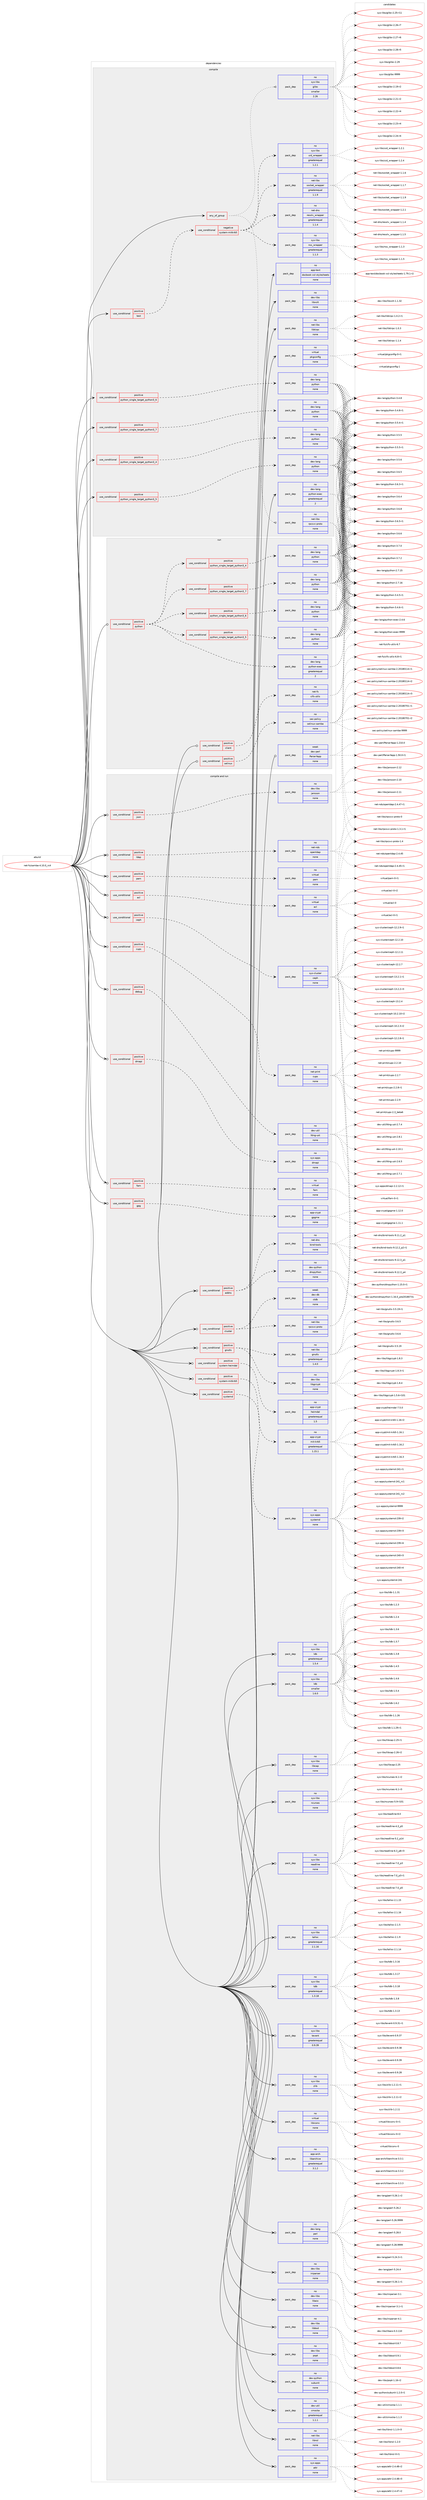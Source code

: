 digraph prolog {

# *************
# Graph options
# *************

newrank=true;
concentrate=true;
compound=true;
graph [rankdir=LR,fontname=Helvetica,fontsize=10,ranksep=1.5];#, ranksep=2.5, nodesep=0.2];
edge  [arrowhead=vee];
node  [fontname=Helvetica,fontsize=10];

# **********
# The ebuild
# **********

subgraph cluster_leftcol {
color=gray;
rank=same;
label=<<i>ebuild</i>>;
id [label="net-fs/samba-4.10.0_rc4", color=red, width=4, href="../net-fs/samba-4.10.0_rc4.svg"];
}

# ****************
# The dependencies
# ****************

subgraph cluster_midcol {
color=gray;
label=<<i>dependencies</i>>;
subgraph cluster_compile {
fillcolor="#eeeeee";
style=filled;
label=<<i>compile</i>>;
subgraph any26006 {
dependency1653014 [label=<<TABLE BORDER="0" CELLBORDER="1" CELLSPACING="0" CELLPADDING="4"><TR><TD CELLPADDING="10">any_of_group</TD></TR></TABLE>>, shape=none, color=red];subgraph pack1181733 {
dependency1653015 [label=<<TABLE BORDER="0" CELLBORDER="1" CELLSPACING="0" CELLPADDING="4" WIDTH="220"><TR><TD ROWSPAN="6" CELLPADDING="30">pack_dep</TD></TR><TR><TD WIDTH="110">no</TD></TR><TR><TD>net-libs</TD></TR><TR><TD>rpcsvc-proto</TD></TR><TR><TD>none</TD></TR><TR><TD></TD></TR></TABLE>>, shape=none, color=blue];
}
dependency1653014:e -> dependency1653015:w [weight=20,style="dotted",arrowhead="oinv"];
subgraph pack1181734 {
dependency1653016 [label=<<TABLE BORDER="0" CELLBORDER="1" CELLSPACING="0" CELLPADDING="4" WIDTH="220"><TR><TD ROWSPAN="6" CELLPADDING="30">pack_dep</TD></TR><TR><TD WIDTH="110">no</TD></TR><TR><TD>sys-libs</TD></TR><TR><TD>glibc</TD></TR><TR><TD>smaller</TD></TR><TR><TD>2.26</TD></TR></TABLE>>, shape=none, color=blue];
}
dependency1653014:e -> dependency1653016:w [weight=20,style="dotted",arrowhead="oinv"];
}
id:e -> dependency1653014:w [weight=20,style="solid",arrowhead="vee"];
subgraph cond444492 {
dependency1653017 [label=<<TABLE BORDER="0" CELLBORDER="1" CELLSPACING="0" CELLPADDING="4"><TR><TD ROWSPAN="3" CELLPADDING="10">use_conditional</TD></TR><TR><TD>positive</TD></TR><TR><TD>python_single_target_python3_4</TD></TR></TABLE>>, shape=none, color=red];
subgraph pack1181735 {
dependency1653018 [label=<<TABLE BORDER="0" CELLBORDER="1" CELLSPACING="0" CELLPADDING="4" WIDTH="220"><TR><TD ROWSPAN="6" CELLPADDING="30">pack_dep</TD></TR><TR><TD WIDTH="110">no</TD></TR><TR><TD>dev-lang</TD></TR><TR><TD>python</TD></TR><TR><TD>none</TD></TR><TR><TD></TD></TR></TABLE>>, shape=none, color=blue];
}
dependency1653017:e -> dependency1653018:w [weight=20,style="dashed",arrowhead="vee"];
}
id:e -> dependency1653017:w [weight=20,style="solid",arrowhead="vee"];
subgraph cond444493 {
dependency1653019 [label=<<TABLE BORDER="0" CELLBORDER="1" CELLSPACING="0" CELLPADDING="4"><TR><TD ROWSPAN="3" CELLPADDING="10">use_conditional</TD></TR><TR><TD>positive</TD></TR><TR><TD>python_single_target_python3_5</TD></TR></TABLE>>, shape=none, color=red];
subgraph pack1181736 {
dependency1653020 [label=<<TABLE BORDER="0" CELLBORDER="1" CELLSPACING="0" CELLPADDING="4" WIDTH="220"><TR><TD ROWSPAN="6" CELLPADDING="30">pack_dep</TD></TR><TR><TD WIDTH="110">no</TD></TR><TR><TD>dev-lang</TD></TR><TR><TD>python</TD></TR><TR><TD>none</TD></TR><TR><TD></TD></TR></TABLE>>, shape=none, color=blue];
}
dependency1653019:e -> dependency1653020:w [weight=20,style="dashed",arrowhead="vee"];
}
id:e -> dependency1653019:w [weight=20,style="solid",arrowhead="vee"];
subgraph cond444494 {
dependency1653021 [label=<<TABLE BORDER="0" CELLBORDER="1" CELLSPACING="0" CELLPADDING="4"><TR><TD ROWSPAN="3" CELLPADDING="10">use_conditional</TD></TR><TR><TD>positive</TD></TR><TR><TD>python_single_target_python3_6</TD></TR></TABLE>>, shape=none, color=red];
subgraph pack1181737 {
dependency1653022 [label=<<TABLE BORDER="0" CELLBORDER="1" CELLSPACING="0" CELLPADDING="4" WIDTH="220"><TR><TD ROWSPAN="6" CELLPADDING="30">pack_dep</TD></TR><TR><TD WIDTH="110">no</TD></TR><TR><TD>dev-lang</TD></TR><TR><TD>python</TD></TR><TR><TD>none</TD></TR><TR><TD></TD></TR></TABLE>>, shape=none, color=blue];
}
dependency1653021:e -> dependency1653022:w [weight=20,style="dashed",arrowhead="vee"];
}
id:e -> dependency1653021:w [weight=20,style="solid",arrowhead="vee"];
subgraph cond444495 {
dependency1653023 [label=<<TABLE BORDER="0" CELLBORDER="1" CELLSPACING="0" CELLPADDING="4"><TR><TD ROWSPAN="3" CELLPADDING="10">use_conditional</TD></TR><TR><TD>positive</TD></TR><TR><TD>python_single_target_python3_7</TD></TR></TABLE>>, shape=none, color=red];
subgraph pack1181738 {
dependency1653024 [label=<<TABLE BORDER="0" CELLBORDER="1" CELLSPACING="0" CELLPADDING="4" WIDTH="220"><TR><TD ROWSPAN="6" CELLPADDING="30">pack_dep</TD></TR><TR><TD WIDTH="110">no</TD></TR><TR><TD>dev-lang</TD></TR><TR><TD>python</TD></TR><TR><TD>none</TD></TR><TR><TD></TD></TR></TABLE>>, shape=none, color=blue];
}
dependency1653023:e -> dependency1653024:w [weight=20,style="dashed",arrowhead="vee"];
}
id:e -> dependency1653023:w [weight=20,style="solid",arrowhead="vee"];
subgraph cond444496 {
dependency1653025 [label=<<TABLE BORDER="0" CELLBORDER="1" CELLSPACING="0" CELLPADDING="4"><TR><TD ROWSPAN="3" CELLPADDING="10">use_conditional</TD></TR><TR><TD>positive</TD></TR><TR><TD>test</TD></TR></TABLE>>, shape=none, color=red];
subgraph cond444497 {
dependency1653026 [label=<<TABLE BORDER="0" CELLBORDER="1" CELLSPACING="0" CELLPADDING="4"><TR><TD ROWSPAN="3" CELLPADDING="10">use_conditional</TD></TR><TR><TD>negative</TD></TR><TR><TD>system-mitkrb5</TD></TR></TABLE>>, shape=none, color=red];
subgraph pack1181739 {
dependency1653027 [label=<<TABLE BORDER="0" CELLBORDER="1" CELLSPACING="0" CELLPADDING="4" WIDTH="220"><TR><TD ROWSPAN="6" CELLPADDING="30">pack_dep</TD></TR><TR><TD WIDTH="110">no</TD></TR><TR><TD>sys-libs</TD></TR><TR><TD>nss_wrapper</TD></TR><TR><TD>greaterequal</TD></TR><TR><TD>1.1.3</TD></TR></TABLE>>, shape=none, color=blue];
}
dependency1653026:e -> dependency1653027:w [weight=20,style="dashed",arrowhead="vee"];
subgraph pack1181740 {
dependency1653028 [label=<<TABLE BORDER="0" CELLBORDER="1" CELLSPACING="0" CELLPADDING="4" WIDTH="220"><TR><TD ROWSPAN="6" CELLPADDING="30">pack_dep</TD></TR><TR><TD WIDTH="110">no</TD></TR><TR><TD>net-dns</TD></TR><TR><TD>resolv_wrapper</TD></TR><TR><TD>greaterequal</TD></TR><TR><TD>1.1.4</TD></TR></TABLE>>, shape=none, color=blue];
}
dependency1653026:e -> dependency1653028:w [weight=20,style="dashed",arrowhead="vee"];
subgraph pack1181741 {
dependency1653029 [label=<<TABLE BORDER="0" CELLBORDER="1" CELLSPACING="0" CELLPADDING="4" WIDTH="220"><TR><TD ROWSPAN="6" CELLPADDING="30">pack_dep</TD></TR><TR><TD WIDTH="110">no</TD></TR><TR><TD>net-libs</TD></TR><TR><TD>socket_wrapper</TD></TR><TR><TD>greaterequal</TD></TR><TR><TD>1.1.9</TD></TR></TABLE>>, shape=none, color=blue];
}
dependency1653026:e -> dependency1653029:w [weight=20,style="dashed",arrowhead="vee"];
subgraph pack1181742 {
dependency1653030 [label=<<TABLE BORDER="0" CELLBORDER="1" CELLSPACING="0" CELLPADDING="4" WIDTH="220"><TR><TD ROWSPAN="6" CELLPADDING="30">pack_dep</TD></TR><TR><TD WIDTH="110">no</TD></TR><TR><TD>sys-libs</TD></TR><TR><TD>uid_wrapper</TD></TR><TR><TD>greaterequal</TD></TR><TR><TD>1.2.1</TD></TR></TABLE>>, shape=none, color=blue];
}
dependency1653026:e -> dependency1653030:w [weight=20,style="dashed",arrowhead="vee"];
}
dependency1653025:e -> dependency1653026:w [weight=20,style="dashed",arrowhead="vee"];
}
id:e -> dependency1653025:w [weight=20,style="solid",arrowhead="vee"];
subgraph pack1181743 {
dependency1653031 [label=<<TABLE BORDER="0" CELLBORDER="1" CELLSPACING="0" CELLPADDING="4" WIDTH="220"><TR><TD ROWSPAN="6" CELLPADDING="30">pack_dep</TD></TR><TR><TD WIDTH="110">no</TD></TR><TR><TD>app-text</TD></TR><TR><TD>docbook-xsl-stylesheets</TD></TR><TR><TD>none</TD></TR><TR><TD></TD></TR></TABLE>>, shape=none, color=blue];
}
id:e -> dependency1653031:w [weight=20,style="solid",arrowhead="vee"];
subgraph pack1181744 {
dependency1653032 [label=<<TABLE BORDER="0" CELLBORDER="1" CELLSPACING="0" CELLPADDING="4" WIDTH="220"><TR><TD ROWSPAN="6" CELLPADDING="30">pack_dep</TD></TR><TR><TD WIDTH="110">no</TD></TR><TR><TD>dev-lang</TD></TR><TR><TD>python-exec</TD></TR><TR><TD>greaterequal</TD></TR><TR><TD>2</TD></TR></TABLE>>, shape=none, color=blue];
}
id:e -> dependency1653032:w [weight=20,style="solid",arrowhead="vee"];
subgraph pack1181745 {
dependency1653033 [label=<<TABLE BORDER="0" CELLBORDER="1" CELLSPACING="0" CELLPADDING="4" WIDTH="220"><TR><TD ROWSPAN="6" CELLPADDING="30">pack_dep</TD></TR><TR><TD WIDTH="110">no</TD></TR><TR><TD>dev-libs</TD></TR><TR><TD>libxslt</TD></TR><TR><TD>none</TD></TR><TR><TD></TD></TR></TABLE>>, shape=none, color=blue];
}
id:e -> dependency1653033:w [weight=20,style="solid",arrowhead="vee"];
subgraph pack1181746 {
dependency1653034 [label=<<TABLE BORDER="0" CELLBORDER="1" CELLSPACING="0" CELLPADDING="4" WIDTH="220"><TR><TD ROWSPAN="6" CELLPADDING="30">pack_dep</TD></TR><TR><TD WIDTH="110">no</TD></TR><TR><TD>net-libs</TD></TR><TR><TD>libtirpc</TD></TR><TR><TD>none</TD></TR><TR><TD></TD></TR></TABLE>>, shape=none, color=blue];
}
id:e -> dependency1653034:w [weight=20,style="solid",arrowhead="vee"];
subgraph pack1181747 {
dependency1653035 [label=<<TABLE BORDER="0" CELLBORDER="1" CELLSPACING="0" CELLPADDING="4" WIDTH="220"><TR><TD ROWSPAN="6" CELLPADDING="30">pack_dep</TD></TR><TR><TD WIDTH="110">no</TD></TR><TR><TD>virtual</TD></TR><TR><TD>pkgconfig</TD></TR><TR><TD>none</TD></TR><TR><TD></TD></TR></TABLE>>, shape=none, color=blue];
}
id:e -> dependency1653035:w [weight=20,style="solid",arrowhead="vee"];
}
subgraph cluster_compileandrun {
fillcolor="#eeeeee";
style=filled;
label=<<i>compile and run</i>>;
subgraph cond444498 {
dependency1653036 [label=<<TABLE BORDER="0" CELLBORDER="1" CELLSPACING="0" CELLPADDING="4"><TR><TD ROWSPAN="3" CELLPADDING="10">use_conditional</TD></TR><TR><TD>positive</TD></TR><TR><TD>acl</TD></TR></TABLE>>, shape=none, color=red];
subgraph pack1181748 {
dependency1653037 [label=<<TABLE BORDER="0" CELLBORDER="1" CELLSPACING="0" CELLPADDING="4" WIDTH="220"><TR><TD ROWSPAN="6" CELLPADDING="30">pack_dep</TD></TR><TR><TD WIDTH="110">no</TD></TR><TR><TD>virtual</TD></TR><TR><TD>acl</TD></TR><TR><TD>none</TD></TR><TR><TD></TD></TR></TABLE>>, shape=none, color=blue];
}
dependency1653036:e -> dependency1653037:w [weight=20,style="dashed",arrowhead="vee"];
}
id:e -> dependency1653036:w [weight=20,style="solid",arrowhead="odotvee"];
subgraph cond444499 {
dependency1653038 [label=<<TABLE BORDER="0" CELLBORDER="1" CELLSPACING="0" CELLPADDING="4"><TR><TD ROWSPAN="3" CELLPADDING="10">use_conditional</TD></TR><TR><TD>positive</TD></TR><TR><TD>addns</TD></TR></TABLE>>, shape=none, color=red];
subgraph pack1181749 {
dependency1653039 [label=<<TABLE BORDER="0" CELLBORDER="1" CELLSPACING="0" CELLPADDING="4" WIDTH="220"><TR><TD ROWSPAN="6" CELLPADDING="30">pack_dep</TD></TR><TR><TD WIDTH="110">no</TD></TR><TR><TD>net-dns</TD></TR><TR><TD>bind-tools</TD></TR><TR><TD>none</TD></TR><TR><TD></TD></TR></TABLE>>, shape=none, color=blue];
}
dependency1653038:e -> dependency1653039:w [weight=20,style="dashed",arrowhead="vee"];
subgraph pack1181750 {
dependency1653040 [label=<<TABLE BORDER="0" CELLBORDER="1" CELLSPACING="0" CELLPADDING="4" WIDTH="220"><TR><TD ROWSPAN="6" CELLPADDING="30">pack_dep</TD></TR><TR><TD WIDTH="110">no</TD></TR><TR><TD>dev-python</TD></TR><TR><TD>dnspython</TD></TR><TR><TD>none</TD></TR><TR><TD></TD></TR></TABLE>>, shape=none, color=blue];
}
dependency1653038:e -> dependency1653040:w [weight=20,style="dashed",arrowhead="vee"];
}
id:e -> dependency1653038:w [weight=20,style="solid",arrowhead="odotvee"];
subgraph cond444500 {
dependency1653041 [label=<<TABLE BORDER="0" CELLBORDER="1" CELLSPACING="0" CELLPADDING="4"><TR><TD ROWSPAN="3" CELLPADDING="10">use_conditional</TD></TR><TR><TD>positive</TD></TR><TR><TD>ceph</TD></TR></TABLE>>, shape=none, color=red];
subgraph pack1181751 {
dependency1653042 [label=<<TABLE BORDER="0" CELLBORDER="1" CELLSPACING="0" CELLPADDING="4" WIDTH="220"><TR><TD ROWSPAN="6" CELLPADDING="30">pack_dep</TD></TR><TR><TD WIDTH="110">no</TD></TR><TR><TD>sys-cluster</TD></TR><TR><TD>ceph</TD></TR><TR><TD>none</TD></TR><TR><TD></TD></TR></TABLE>>, shape=none, color=blue];
}
dependency1653041:e -> dependency1653042:w [weight=20,style="dashed",arrowhead="vee"];
}
id:e -> dependency1653041:w [weight=20,style="solid",arrowhead="odotvee"];
subgraph cond444501 {
dependency1653043 [label=<<TABLE BORDER="0" CELLBORDER="1" CELLSPACING="0" CELLPADDING="4"><TR><TD ROWSPAN="3" CELLPADDING="10">use_conditional</TD></TR><TR><TD>positive</TD></TR><TR><TD>cluster</TD></TR></TABLE>>, shape=none, color=red];
subgraph pack1181752 {
dependency1653044 [label=<<TABLE BORDER="0" CELLBORDER="1" CELLSPACING="0" CELLPADDING="4" WIDTH="220"><TR><TD ROWSPAN="6" CELLPADDING="30">pack_dep</TD></TR><TR><TD WIDTH="110">no</TD></TR><TR><TD>net-libs</TD></TR><TR><TD>rpcsvc-proto</TD></TR><TR><TD>none</TD></TR><TR><TD></TD></TR></TABLE>>, shape=none, color=blue];
}
dependency1653043:e -> dependency1653044:w [weight=20,style="dashed",arrowhead="vee"];
subgraph pack1181753 {
dependency1653045 [label=<<TABLE BORDER="0" CELLBORDER="1" CELLSPACING="0" CELLPADDING="4" WIDTH="220"><TR><TD ROWSPAN="6" CELLPADDING="30">pack_dep</TD></TR><TR><TD WIDTH="110">weak</TD></TR><TR><TD>dev-db</TD></TR><TR><TD>ctdb</TD></TR><TR><TD>none</TD></TR><TR><TD></TD></TR></TABLE>>, shape=none, color=blue];
}
dependency1653043:e -> dependency1653045:w [weight=20,style="dashed",arrowhead="vee"];
}
id:e -> dependency1653043:w [weight=20,style="solid",arrowhead="odotvee"];
subgraph cond444502 {
dependency1653046 [label=<<TABLE BORDER="0" CELLBORDER="1" CELLSPACING="0" CELLPADDING="4"><TR><TD ROWSPAN="3" CELLPADDING="10">use_conditional</TD></TR><TR><TD>positive</TD></TR><TR><TD>cups</TD></TR></TABLE>>, shape=none, color=red];
subgraph pack1181754 {
dependency1653047 [label=<<TABLE BORDER="0" CELLBORDER="1" CELLSPACING="0" CELLPADDING="4" WIDTH="220"><TR><TD ROWSPAN="6" CELLPADDING="30">pack_dep</TD></TR><TR><TD WIDTH="110">no</TD></TR><TR><TD>net-print</TD></TR><TR><TD>cups</TD></TR><TR><TD>none</TD></TR><TR><TD></TD></TR></TABLE>>, shape=none, color=blue];
}
dependency1653046:e -> dependency1653047:w [weight=20,style="dashed",arrowhead="vee"];
}
id:e -> dependency1653046:w [weight=20,style="solid",arrowhead="odotvee"];
subgraph cond444503 {
dependency1653048 [label=<<TABLE BORDER="0" CELLBORDER="1" CELLSPACING="0" CELLPADDING="4"><TR><TD ROWSPAN="3" CELLPADDING="10">use_conditional</TD></TR><TR><TD>positive</TD></TR><TR><TD>debug</TD></TR></TABLE>>, shape=none, color=red];
subgraph pack1181755 {
dependency1653049 [label=<<TABLE BORDER="0" CELLBORDER="1" CELLSPACING="0" CELLPADDING="4" WIDTH="220"><TR><TD ROWSPAN="6" CELLPADDING="30">pack_dep</TD></TR><TR><TD WIDTH="110">no</TD></TR><TR><TD>dev-util</TD></TR><TR><TD>lttng-ust</TD></TR><TR><TD>none</TD></TR><TR><TD></TD></TR></TABLE>>, shape=none, color=blue];
}
dependency1653048:e -> dependency1653049:w [weight=20,style="dashed",arrowhead="vee"];
}
id:e -> dependency1653048:w [weight=20,style="solid",arrowhead="odotvee"];
subgraph cond444504 {
dependency1653050 [label=<<TABLE BORDER="0" CELLBORDER="1" CELLSPACING="0" CELLPADDING="4"><TR><TD ROWSPAN="3" CELLPADDING="10">use_conditional</TD></TR><TR><TD>positive</TD></TR><TR><TD>dmapi</TD></TR></TABLE>>, shape=none, color=red];
subgraph pack1181756 {
dependency1653051 [label=<<TABLE BORDER="0" CELLBORDER="1" CELLSPACING="0" CELLPADDING="4" WIDTH="220"><TR><TD ROWSPAN="6" CELLPADDING="30">pack_dep</TD></TR><TR><TD WIDTH="110">no</TD></TR><TR><TD>sys-apps</TD></TR><TR><TD>dmapi</TD></TR><TR><TD>none</TD></TR><TR><TD></TD></TR></TABLE>>, shape=none, color=blue];
}
dependency1653050:e -> dependency1653051:w [weight=20,style="dashed",arrowhead="vee"];
}
id:e -> dependency1653050:w [weight=20,style="solid",arrowhead="odotvee"];
subgraph cond444505 {
dependency1653052 [label=<<TABLE BORDER="0" CELLBORDER="1" CELLSPACING="0" CELLPADDING="4"><TR><TD ROWSPAN="3" CELLPADDING="10">use_conditional</TD></TR><TR><TD>positive</TD></TR><TR><TD>fam</TD></TR></TABLE>>, shape=none, color=red];
subgraph pack1181757 {
dependency1653053 [label=<<TABLE BORDER="0" CELLBORDER="1" CELLSPACING="0" CELLPADDING="4" WIDTH="220"><TR><TD ROWSPAN="6" CELLPADDING="30">pack_dep</TD></TR><TR><TD WIDTH="110">no</TD></TR><TR><TD>virtual</TD></TR><TR><TD>fam</TD></TR><TR><TD>none</TD></TR><TR><TD></TD></TR></TABLE>>, shape=none, color=blue];
}
dependency1653052:e -> dependency1653053:w [weight=20,style="dashed",arrowhead="vee"];
}
id:e -> dependency1653052:w [weight=20,style="solid",arrowhead="odotvee"];
subgraph cond444506 {
dependency1653054 [label=<<TABLE BORDER="0" CELLBORDER="1" CELLSPACING="0" CELLPADDING="4"><TR><TD ROWSPAN="3" CELLPADDING="10">use_conditional</TD></TR><TR><TD>positive</TD></TR><TR><TD>gnutls</TD></TR></TABLE>>, shape=none, color=red];
subgraph pack1181758 {
dependency1653055 [label=<<TABLE BORDER="0" CELLBORDER="1" CELLSPACING="0" CELLPADDING="4" WIDTH="220"><TR><TD ROWSPAN="6" CELLPADDING="30">pack_dep</TD></TR><TR><TD WIDTH="110">no</TD></TR><TR><TD>dev-libs</TD></TR><TR><TD>libgcrypt</TD></TR><TR><TD>none</TD></TR><TR><TD></TD></TR></TABLE>>, shape=none, color=blue];
}
dependency1653054:e -> dependency1653055:w [weight=20,style="dashed",arrowhead="vee"];
subgraph pack1181759 {
dependency1653056 [label=<<TABLE BORDER="0" CELLBORDER="1" CELLSPACING="0" CELLPADDING="4" WIDTH="220"><TR><TD ROWSPAN="6" CELLPADDING="30">pack_dep</TD></TR><TR><TD WIDTH="110">no</TD></TR><TR><TD>net-libs</TD></TR><TR><TD>gnutls</TD></TR><TR><TD>greaterequal</TD></TR><TR><TD>1.4.0</TD></TR></TABLE>>, shape=none, color=blue];
}
dependency1653054:e -> dependency1653056:w [weight=20,style="dashed",arrowhead="vee"];
}
id:e -> dependency1653054:w [weight=20,style="solid",arrowhead="odotvee"];
subgraph cond444507 {
dependency1653057 [label=<<TABLE BORDER="0" CELLBORDER="1" CELLSPACING="0" CELLPADDING="4"><TR><TD ROWSPAN="3" CELLPADDING="10">use_conditional</TD></TR><TR><TD>positive</TD></TR><TR><TD>gpg</TD></TR></TABLE>>, shape=none, color=red];
subgraph pack1181760 {
dependency1653058 [label=<<TABLE BORDER="0" CELLBORDER="1" CELLSPACING="0" CELLPADDING="4" WIDTH="220"><TR><TD ROWSPAN="6" CELLPADDING="30">pack_dep</TD></TR><TR><TD WIDTH="110">no</TD></TR><TR><TD>app-crypt</TD></TR><TR><TD>gpgme</TD></TR><TR><TD>none</TD></TR><TR><TD></TD></TR></TABLE>>, shape=none, color=blue];
}
dependency1653057:e -> dependency1653058:w [weight=20,style="dashed",arrowhead="vee"];
}
id:e -> dependency1653057:w [weight=20,style="solid",arrowhead="odotvee"];
subgraph cond444508 {
dependency1653059 [label=<<TABLE BORDER="0" CELLBORDER="1" CELLSPACING="0" CELLPADDING="4"><TR><TD ROWSPAN="3" CELLPADDING="10">use_conditional</TD></TR><TR><TD>positive</TD></TR><TR><TD>json</TD></TR></TABLE>>, shape=none, color=red];
subgraph pack1181761 {
dependency1653060 [label=<<TABLE BORDER="0" CELLBORDER="1" CELLSPACING="0" CELLPADDING="4" WIDTH="220"><TR><TD ROWSPAN="6" CELLPADDING="30">pack_dep</TD></TR><TR><TD WIDTH="110">no</TD></TR><TR><TD>dev-libs</TD></TR><TR><TD>jansson</TD></TR><TR><TD>none</TD></TR><TR><TD></TD></TR></TABLE>>, shape=none, color=blue];
}
dependency1653059:e -> dependency1653060:w [weight=20,style="dashed",arrowhead="vee"];
}
id:e -> dependency1653059:w [weight=20,style="solid",arrowhead="odotvee"];
subgraph cond444509 {
dependency1653061 [label=<<TABLE BORDER="0" CELLBORDER="1" CELLSPACING="0" CELLPADDING="4"><TR><TD ROWSPAN="3" CELLPADDING="10">use_conditional</TD></TR><TR><TD>positive</TD></TR><TR><TD>ldap</TD></TR></TABLE>>, shape=none, color=red];
subgraph pack1181762 {
dependency1653062 [label=<<TABLE BORDER="0" CELLBORDER="1" CELLSPACING="0" CELLPADDING="4" WIDTH="220"><TR><TD ROWSPAN="6" CELLPADDING="30">pack_dep</TD></TR><TR><TD WIDTH="110">no</TD></TR><TR><TD>net-nds</TD></TR><TR><TD>openldap</TD></TR><TR><TD>none</TD></TR><TR><TD></TD></TR></TABLE>>, shape=none, color=blue];
}
dependency1653061:e -> dependency1653062:w [weight=20,style="dashed",arrowhead="vee"];
}
id:e -> dependency1653061:w [weight=20,style="solid",arrowhead="odotvee"];
subgraph cond444510 {
dependency1653063 [label=<<TABLE BORDER="0" CELLBORDER="1" CELLSPACING="0" CELLPADDING="4"><TR><TD ROWSPAN="3" CELLPADDING="10">use_conditional</TD></TR><TR><TD>positive</TD></TR><TR><TD>pam</TD></TR></TABLE>>, shape=none, color=red];
subgraph pack1181763 {
dependency1653064 [label=<<TABLE BORDER="0" CELLBORDER="1" CELLSPACING="0" CELLPADDING="4" WIDTH="220"><TR><TD ROWSPAN="6" CELLPADDING="30">pack_dep</TD></TR><TR><TD WIDTH="110">no</TD></TR><TR><TD>virtual</TD></TR><TR><TD>pam</TD></TR><TR><TD>none</TD></TR><TR><TD></TD></TR></TABLE>>, shape=none, color=blue];
}
dependency1653063:e -> dependency1653064:w [weight=20,style="dashed",arrowhead="vee"];
}
id:e -> dependency1653063:w [weight=20,style="solid",arrowhead="odotvee"];
subgraph cond444511 {
dependency1653065 [label=<<TABLE BORDER="0" CELLBORDER="1" CELLSPACING="0" CELLPADDING="4"><TR><TD ROWSPAN="3" CELLPADDING="10">use_conditional</TD></TR><TR><TD>positive</TD></TR><TR><TD>system-heimdal</TD></TR></TABLE>>, shape=none, color=red];
subgraph pack1181764 {
dependency1653066 [label=<<TABLE BORDER="0" CELLBORDER="1" CELLSPACING="0" CELLPADDING="4" WIDTH="220"><TR><TD ROWSPAN="6" CELLPADDING="30">pack_dep</TD></TR><TR><TD WIDTH="110">no</TD></TR><TR><TD>app-crypt</TD></TR><TR><TD>heimdal</TD></TR><TR><TD>greaterequal</TD></TR><TR><TD>1.5</TD></TR></TABLE>>, shape=none, color=blue];
}
dependency1653065:e -> dependency1653066:w [weight=20,style="dashed",arrowhead="vee"];
}
id:e -> dependency1653065:w [weight=20,style="solid",arrowhead="odotvee"];
subgraph cond444512 {
dependency1653067 [label=<<TABLE BORDER="0" CELLBORDER="1" CELLSPACING="0" CELLPADDING="4"><TR><TD ROWSPAN="3" CELLPADDING="10">use_conditional</TD></TR><TR><TD>positive</TD></TR><TR><TD>system-mitkrb5</TD></TR></TABLE>>, shape=none, color=red];
subgraph pack1181765 {
dependency1653068 [label=<<TABLE BORDER="0" CELLBORDER="1" CELLSPACING="0" CELLPADDING="4" WIDTH="220"><TR><TD ROWSPAN="6" CELLPADDING="30">pack_dep</TD></TR><TR><TD WIDTH="110">no</TD></TR><TR><TD>app-crypt</TD></TR><TR><TD>mit-krb5</TD></TR><TR><TD>greaterequal</TD></TR><TR><TD>1.15.1</TD></TR></TABLE>>, shape=none, color=blue];
}
dependency1653067:e -> dependency1653068:w [weight=20,style="dashed",arrowhead="vee"];
}
id:e -> dependency1653067:w [weight=20,style="solid",arrowhead="odotvee"];
subgraph cond444513 {
dependency1653069 [label=<<TABLE BORDER="0" CELLBORDER="1" CELLSPACING="0" CELLPADDING="4"><TR><TD ROWSPAN="3" CELLPADDING="10">use_conditional</TD></TR><TR><TD>positive</TD></TR><TR><TD>systemd</TD></TR></TABLE>>, shape=none, color=red];
subgraph pack1181766 {
dependency1653070 [label=<<TABLE BORDER="0" CELLBORDER="1" CELLSPACING="0" CELLPADDING="4" WIDTH="220"><TR><TD ROWSPAN="6" CELLPADDING="30">pack_dep</TD></TR><TR><TD WIDTH="110">no</TD></TR><TR><TD>sys-apps</TD></TR><TR><TD>systemd</TD></TR><TR><TD>none</TD></TR><TR><TD></TD></TR></TABLE>>, shape=none, color=blue];
}
dependency1653069:e -> dependency1653070:w [weight=20,style="dashed",arrowhead="vee"];
}
id:e -> dependency1653069:w [weight=20,style="solid",arrowhead="odotvee"];
subgraph pack1181767 {
dependency1653071 [label=<<TABLE BORDER="0" CELLBORDER="1" CELLSPACING="0" CELLPADDING="4" WIDTH="220"><TR><TD ROWSPAN="6" CELLPADDING="30">pack_dep</TD></TR><TR><TD WIDTH="110">no</TD></TR><TR><TD>app-arch</TD></TR><TR><TD>libarchive</TD></TR><TR><TD>greaterequal</TD></TR><TR><TD>3.1.2</TD></TR></TABLE>>, shape=none, color=blue];
}
id:e -> dependency1653071:w [weight=20,style="solid",arrowhead="odotvee"];
subgraph pack1181768 {
dependency1653072 [label=<<TABLE BORDER="0" CELLBORDER="1" CELLSPACING="0" CELLPADDING="4" WIDTH="220"><TR><TD ROWSPAN="6" CELLPADDING="30">pack_dep</TD></TR><TR><TD WIDTH="110">no</TD></TR><TR><TD>dev-lang</TD></TR><TR><TD>perl</TD></TR><TR><TD>none</TD></TR><TR><TD></TD></TR></TABLE>>, shape=none, color=blue];
}
id:e -> dependency1653072:w [weight=20,style="solid",arrowhead="odotvee"];
subgraph pack1181769 {
dependency1653073 [label=<<TABLE BORDER="0" CELLBORDER="1" CELLSPACING="0" CELLPADDING="4" WIDTH="220"><TR><TD ROWSPAN="6" CELLPADDING="30">pack_dep</TD></TR><TR><TD WIDTH="110">no</TD></TR><TR><TD>dev-libs</TD></TR><TR><TD>iniparser</TD></TR><TR><TD>none</TD></TR><TR><TD></TD></TR></TABLE>>, shape=none, color=blue];
}
id:e -> dependency1653073:w [weight=20,style="solid",arrowhead="odotvee"];
subgraph pack1181770 {
dependency1653074 [label=<<TABLE BORDER="0" CELLBORDER="1" CELLSPACING="0" CELLPADDING="4" WIDTH="220"><TR><TD ROWSPAN="6" CELLPADDING="30">pack_dep</TD></TR><TR><TD WIDTH="110">no</TD></TR><TR><TD>dev-libs</TD></TR><TR><TD>libaio</TD></TR><TR><TD>none</TD></TR><TR><TD></TD></TR></TABLE>>, shape=none, color=blue];
}
id:e -> dependency1653074:w [weight=20,style="solid",arrowhead="odotvee"];
subgraph pack1181771 {
dependency1653075 [label=<<TABLE BORDER="0" CELLBORDER="1" CELLSPACING="0" CELLPADDING="4" WIDTH="220"><TR><TD ROWSPAN="6" CELLPADDING="30">pack_dep</TD></TR><TR><TD WIDTH="110">no</TD></TR><TR><TD>dev-libs</TD></TR><TR><TD>libbsd</TD></TR><TR><TD>none</TD></TR><TR><TD></TD></TR></TABLE>>, shape=none, color=blue];
}
id:e -> dependency1653075:w [weight=20,style="solid",arrowhead="odotvee"];
subgraph pack1181772 {
dependency1653076 [label=<<TABLE BORDER="0" CELLBORDER="1" CELLSPACING="0" CELLPADDING="4" WIDTH="220"><TR><TD ROWSPAN="6" CELLPADDING="30">pack_dep</TD></TR><TR><TD WIDTH="110">no</TD></TR><TR><TD>dev-libs</TD></TR><TR><TD>popt</TD></TR><TR><TD>none</TD></TR><TR><TD></TD></TR></TABLE>>, shape=none, color=blue];
}
id:e -> dependency1653076:w [weight=20,style="solid",arrowhead="odotvee"];
subgraph pack1181773 {
dependency1653077 [label=<<TABLE BORDER="0" CELLBORDER="1" CELLSPACING="0" CELLPADDING="4" WIDTH="220"><TR><TD ROWSPAN="6" CELLPADDING="30">pack_dep</TD></TR><TR><TD WIDTH="110">no</TD></TR><TR><TD>dev-python</TD></TR><TR><TD>subunit</TD></TR><TR><TD>none</TD></TR><TR><TD></TD></TR></TABLE>>, shape=none, color=blue];
}
id:e -> dependency1653077:w [weight=20,style="solid",arrowhead="odotvee"];
subgraph pack1181774 {
dependency1653078 [label=<<TABLE BORDER="0" CELLBORDER="1" CELLSPACING="0" CELLPADDING="4" WIDTH="220"><TR><TD ROWSPAN="6" CELLPADDING="30">pack_dep</TD></TR><TR><TD WIDTH="110">no</TD></TR><TR><TD>dev-util</TD></TR><TR><TD>cmocka</TD></TR><TR><TD>greaterequal</TD></TR><TR><TD>1.1.1</TD></TR></TABLE>>, shape=none, color=blue];
}
id:e -> dependency1653078:w [weight=20,style="solid",arrowhead="odotvee"];
subgraph pack1181775 {
dependency1653079 [label=<<TABLE BORDER="0" CELLBORDER="1" CELLSPACING="0" CELLPADDING="4" WIDTH="220"><TR><TD ROWSPAN="6" CELLPADDING="30">pack_dep</TD></TR><TR><TD WIDTH="110">no</TD></TR><TR><TD>net-libs</TD></TR><TR><TD>libnsl</TD></TR><TR><TD>none</TD></TR><TR><TD></TD></TR></TABLE>>, shape=none, color=blue];
}
id:e -> dependency1653079:w [weight=20,style="solid",arrowhead="odotvee"];
subgraph pack1181776 {
dependency1653080 [label=<<TABLE BORDER="0" CELLBORDER="1" CELLSPACING="0" CELLPADDING="4" WIDTH="220"><TR><TD ROWSPAN="6" CELLPADDING="30">pack_dep</TD></TR><TR><TD WIDTH="110">no</TD></TR><TR><TD>sys-apps</TD></TR><TR><TD>attr</TD></TR><TR><TD>none</TD></TR><TR><TD></TD></TR></TABLE>>, shape=none, color=blue];
}
id:e -> dependency1653080:w [weight=20,style="solid",arrowhead="odotvee"];
subgraph pack1181777 {
dependency1653081 [label=<<TABLE BORDER="0" CELLBORDER="1" CELLSPACING="0" CELLPADDING="4" WIDTH="220"><TR><TD ROWSPAN="6" CELLPADDING="30">pack_dep</TD></TR><TR><TD WIDTH="110">no</TD></TR><TR><TD>sys-libs</TD></TR><TR><TD>ldb</TD></TR><TR><TD>greaterequal</TD></TR><TR><TD>1.5.4</TD></TR></TABLE>>, shape=none, color=blue];
}
id:e -> dependency1653081:w [weight=20,style="solid",arrowhead="odotvee"];
subgraph pack1181778 {
dependency1653082 [label=<<TABLE BORDER="0" CELLBORDER="1" CELLSPACING="0" CELLPADDING="4" WIDTH="220"><TR><TD ROWSPAN="6" CELLPADDING="30">pack_dep</TD></TR><TR><TD WIDTH="110">no</TD></TR><TR><TD>sys-libs</TD></TR><TR><TD>ldb</TD></TR><TR><TD>smaller</TD></TR><TR><TD>1.6.0</TD></TR></TABLE>>, shape=none, color=blue];
}
id:e -> dependency1653082:w [weight=20,style="solid",arrowhead="odotvee"];
subgraph pack1181779 {
dependency1653083 [label=<<TABLE BORDER="0" CELLBORDER="1" CELLSPACING="0" CELLPADDING="4" WIDTH="220"><TR><TD ROWSPAN="6" CELLPADDING="30">pack_dep</TD></TR><TR><TD WIDTH="110">no</TD></TR><TR><TD>sys-libs</TD></TR><TR><TD>libcap</TD></TR><TR><TD>none</TD></TR><TR><TD></TD></TR></TABLE>>, shape=none, color=blue];
}
id:e -> dependency1653083:w [weight=20,style="solid",arrowhead="odotvee"];
subgraph pack1181780 {
dependency1653084 [label=<<TABLE BORDER="0" CELLBORDER="1" CELLSPACING="0" CELLPADDING="4" WIDTH="220"><TR><TD ROWSPAN="6" CELLPADDING="30">pack_dep</TD></TR><TR><TD WIDTH="110">no</TD></TR><TR><TD>sys-libs</TD></TR><TR><TD>ncurses</TD></TR><TR><TD>none</TD></TR><TR><TD></TD></TR></TABLE>>, shape=none, color=blue];
}
id:e -> dependency1653084:w [weight=20,style="solid",arrowhead="odotvee"];
subgraph pack1181781 {
dependency1653085 [label=<<TABLE BORDER="0" CELLBORDER="1" CELLSPACING="0" CELLPADDING="4" WIDTH="220"><TR><TD ROWSPAN="6" CELLPADDING="30">pack_dep</TD></TR><TR><TD WIDTH="110">no</TD></TR><TR><TD>sys-libs</TD></TR><TR><TD>readline</TD></TR><TR><TD>none</TD></TR><TR><TD></TD></TR></TABLE>>, shape=none, color=blue];
}
id:e -> dependency1653085:w [weight=20,style="solid",arrowhead="odotvee"];
subgraph pack1181782 {
dependency1653086 [label=<<TABLE BORDER="0" CELLBORDER="1" CELLSPACING="0" CELLPADDING="4" WIDTH="220"><TR><TD ROWSPAN="6" CELLPADDING="30">pack_dep</TD></TR><TR><TD WIDTH="110">no</TD></TR><TR><TD>sys-libs</TD></TR><TR><TD>talloc</TD></TR><TR><TD>greaterequal</TD></TR><TR><TD>2.1.16</TD></TR></TABLE>>, shape=none, color=blue];
}
id:e -> dependency1653086:w [weight=20,style="solid",arrowhead="odotvee"];
subgraph pack1181783 {
dependency1653087 [label=<<TABLE BORDER="0" CELLBORDER="1" CELLSPACING="0" CELLPADDING="4" WIDTH="220"><TR><TD ROWSPAN="6" CELLPADDING="30">pack_dep</TD></TR><TR><TD WIDTH="110">no</TD></TR><TR><TD>sys-libs</TD></TR><TR><TD>tdb</TD></TR><TR><TD>greaterequal</TD></TR><TR><TD>1.3.18</TD></TR></TABLE>>, shape=none, color=blue];
}
id:e -> dependency1653087:w [weight=20,style="solid",arrowhead="odotvee"];
subgraph pack1181784 {
dependency1653088 [label=<<TABLE BORDER="0" CELLBORDER="1" CELLSPACING="0" CELLPADDING="4" WIDTH="220"><TR><TD ROWSPAN="6" CELLPADDING="30">pack_dep</TD></TR><TR><TD WIDTH="110">no</TD></TR><TR><TD>sys-libs</TD></TR><TR><TD>tevent</TD></TR><TR><TD>greaterequal</TD></TR><TR><TD>0.9.39</TD></TR></TABLE>>, shape=none, color=blue];
}
id:e -> dependency1653088:w [weight=20,style="solid",arrowhead="odotvee"];
subgraph pack1181785 {
dependency1653089 [label=<<TABLE BORDER="0" CELLBORDER="1" CELLSPACING="0" CELLPADDING="4" WIDTH="220"><TR><TD ROWSPAN="6" CELLPADDING="30">pack_dep</TD></TR><TR><TD WIDTH="110">no</TD></TR><TR><TD>sys-libs</TD></TR><TR><TD>zlib</TD></TR><TR><TD>none</TD></TR><TR><TD></TD></TR></TABLE>>, shape=none, color=blue];
}
id:e -> dependency1653089:w [weight=20,style="solid",arrowhead="odotvee"];
subgraph pack1181786 {
dependency1653090 [label=<<TABLE BORDER="0" CELLBORDER="1" CELLSPACING="0" CELLPADDING="4" WIDTH="220"><TR><TD ROWSPAN="6" CELLPADDING="30">pack_dep</TD></TR><TR><TD WIDTH="110">no</TD></TR><TR><TD>virtual</TD></TR><TR><TD>libiconv</TD></TR><TR><TD>none</TD></TR><TR><TD></TD></TR></TABLE>>, shape=none, color=blue];
}
id:e -> dependency1653090:w [weight=20,style="solid",arrowhead="odotvee"];
}
subgraph cluster_run {
fillcolor="#eeeeee";
style=filled;
label=<<i>run</i>>;
subgraph cond444514 {
dependency1653091 [label=<<TABLE BORDER="0" CELLBORDER="1" CELLSPACING="0" CELLPADDING="4"><TR><TD ROWSPAN="3" CELLPADDING="10">use_conditional</TD></TR><TR><TD>positive</TD></TR><TR><TD>client</TD></TR></TABLE>>, shape=none, color=red];
subgraph pack1181787 {
dependency1653092 [label=<<TABLE BORDER="0" CELLBORDER="1" CELLSPACING="0" CELLPADDING="4" WIDTH="220"><TR><TD ROWSPAN="6" CELLPADDING="30">pack_dep</TD></TR><TR><TD WIDTH="110">no</TD></TR><TR><TD>net-fs</TD></TR><TR><TD>cifs-utils</TD></TR><TR><TD>none</TD></TR><TR><TD></TD></TR></TABLE>>, shape=none, color=blue];
}
dependency1653091:e -> dependency1653092:w [weight=20,style="dashed",arrowhead="vee"];
}
id:e -> dependency1653091:w [weight=20,style="solid",arrowhead="odot"];
subgraph cond444515 {
dependency1653093 [label=<<TABLE BORDER="0" CELLBORDER="1" CELLSPACING="0" CELLPADDING="4"><TR><TD ROWSPAN="3" CELLPADDING="10">use_conditional</TD></TR><TR><TD>positive</TD></TR><TR><TD>python</TD></TR></TABLE>>, shape=none, color=red];
subgraph cond444516 {
dependency1653094 [label=<<TABLE BORDER="0" CELLBORDER="1" CELLSPACING="0" CELLPADDING="4"><TR><TD ROWSPAN="3" CELLPADDING="10">use_conditional</TD></TR><TR><TD>positive</TD></TR><TR><TD>python_single_target_python3_4</TD></TR></TABLE>>, shape=none, color=red];
subgraph pack1181788 {
dependency1653095 [label=<<TABLE BORDER="0" CELLBORDER="1" CELLSPACING="0" CELLPADDING="4" WIDTH="220"><TR><TD ROWSPAN="6" CELLPADDING="30">pack_dep</TD></TR><TR><TD WIDTH="110">no</TD></TR><TR><TD>dev-lang</TD></TR><TR><TD>python</TD></TR><TR><TD>none</TD></TR><TR><TD></TD></TR></TABLE>>, shape=none, color=blue];
}
dependency1653094:e -> dependency1653095:w [weight=20,style="dashed",arrowhead="vee"];
}
dependency1653093:e -> dependency1653094:w [weight=20,style="dashed",arrowhead="vee"];
subgraph cond444517 {
dependency1653096 [label=<<TABLE BORDER="0" CELLBORDER="1" CELLSPACING="0" CELLPADDING="4"><TR><TD ROWSPAN="3" CELLPADDING="10">use_conditional</TD></TR><TR><TD>positive</TD></TR><TR><TD>python_single_target_python3_5</TD></TR></TABLE>>, shape=none, color=red];
subgraph pack1181789 {
dependency1653097 [label=<<TABLE BORDER="0" CELLBORDER="1" CELLSPACING="0" CELLPADDING="4" WIDTH="220"><TR><TD ROWSPAN="6" CELLPADDING="30">pack_dep</TD></TR><TR><TD WIDTH="110">no</TD></TR><TR><TD>dev-lang</TD></TR><TR><TD>python</TD></TR><TR><TD>none</TD></TR><TR><TD></TD></TR></TABLE>>, shape=none, color=blue];
}
dependency1653096:e -> dependency1653097:w [weight=20,style="dashed",arrowhead="vee"];
}
dependency1653093:e -> dependency1653096:w [weight=20,style="dashed",arrowhead="vee"];
subgraph cond444518 {
dependency1653098 [label=<<TABLE BORDER="0" CELLBORDER="1" CELLSPACING="0" CELLPADDING="4"><TR><TD ROWSPAN="3" CELLPADDING="10">use_conditional</TD></TR><TR><TD>positive</TD></TR><TR><TD>python_single_target_python3_6</TD></TR></TABLE>>, shape=none, color=red];
subgraph pack1181790 {
dependency1653099 [label=<<TABLE BORDER="0" CELLBORDER="1" CELLSPACING="0" CELLPADDING="4" WIDTH="220"><TR><TD ROWSPAN="6" CELLPADDING="30">pack_dep</TD></TR><TR><TD WIDTH="110">no</TD></TR><TR><TD>dev-lang</TD></TR><TR><TD>python</TD></TR><TR><TD>none</TD></TR><TR><TD></TD></TR></TABLE>>, shape=none, color=blue];
}
dependency1653098:e -> dependency1653099:w [weight=20,style="dashed",arrowhead="vee"];
}
dependency1653093:e -> dependency1653098:w [weight=20,style="dashed",arrowhead="vee"];
subgraph cond444519 {
dependency1653100 [label=<<TABLE BORDER="0" CELLBORDER="1" CELLSPACING="0" CELLPADDING="4"><TR><TD ROWSPAN="3" CELLPADDING="10">use_conditional</TD></TR><TR><TD>positive</TD></TR><TR><TD>python_single_target_python3_7</TD></TR></TABLE>>, shape=none, color=red];
subgraph pack1181791 {
dependency1653101 [label=<<TABLE BORDER="0" CELLBORDER="1" CELLSPACING="0" CELLPADDING="4" WIDTH="220"><TR><TD ROWSPAN="6" CELLPADDING="30">pack_dep</TD></TR><TR><TD WIDTH="110">no</TD></TR><TR><TD>dev-lang</TD></TR><TR><TD>python</TD></TR><TR><TD>none</TD></TR><TR><TD></TD></TR></TABLE>>, shape=none, color=blue];
}
dependency1653100:e -> dependency1653101:w [weight=20,style="dashed",arrowhead="vee"];
}
dependency1653093:e -> dependency1653100:w [weight=20,style="dashed",arrowhead="vee"];
subgraph pack1181792 {
dependency1653102 [label=<<TABLE BORDER="0" CELLBORDER="1" CELLSPACING="0" CELLPADDING="4" WIDTH="220"><TR><TD ROWSPAN="6" CELLPADDING="30">pack_dep</TD></TR><TR><TD WIDTH="110">no</TD></TR><TR><TD>dev-lang</TD></TR><TR><TD>python-exec</TD></TR><TR><TD>greaterequal</TD></TR><TR><TD>2</TD></TR></TABLE>>, shape=none, color=blue];
}
dependency1653093:e -> dependency1653102:w [weight=20,style="dashed",arrowhead="vee"];
}
id:e -> dependency1653093:w [weight=20,style="solid",arrowhead="odot"];
subgraph cond444520 {
dependency1653103 [label=<<TABLE BORDER="0" CELLBORDER="1" CELLSPACING="0" CELLPADDING="4"><TR><TD ROWSPAN="3" CELLPADDING="10">use_conditional</TD></TR><TR><TD>positive</TD></TR><TR><TD>selinux</TD></TR></TABLE>>, shape=none, color=red];
subgraph pack1181793 {
dependency1653104 [label=<<TABLE BORDER="0" CELLBORDER="1" CELLSPACING="0" CELLPADDING="4" WIDTH="220"><TR><TD ROWSPAN="6" CELLPADDING="30">pack_dep</TD></TR><TR><TD WIDTH="110">no</TD></TR><TR><TD>sec-policy</TD></TR><TR><TD>selinux-samba</TD></TR><TR><TD>none</TD></TR><TR><TD></TD></TR></TABLE>>, shape=none, color=blue];
}
dependency1653103:e -> dependency1653104:w [weight=20,style="dashed",arrowhead="vee"];
}
id:e -> dependency1653103:w [weight=20,style="solid",arrowhead="odot"];
subgraph pack1181794 {
dependency1653105 [label=<<TABLE BORDER="0" CELLBORDER="1" CELLSPACING="0" CELLPADDING="4" WIDTH="220"><TR><TD ROWSPAN="6" CELLPADDING="30">pack_dep</TD></TR><TR><TD WIDTH="110">weak</TD></TR><TR><TD>dev-perl</TD></TR><TR><TD>Parse-Yapp</TD></TR><TR><TD>none</TD></TR><TR><TD></TD></TR></TABLE>>, shape=none, color=blue];
}
id:e -> dependency1653105:w [weight=20,style="solid",arrowhead="odot"];
}
}

# **************
# The candidates
# **************

subgraph cluster_choices {
rank=same;
color=gray;
label=<<i>candidates</i>>;

subgraph choice1181733 {
color=black;
nodesep=1;
choice1101011164510810598115471141129911511899451121141111161114548 [label="net-libs/rpcsvc-proto-0", color=red, width=4,href="../net-libs/rpcsvc-proto-0.svg"];
choice1101011164510810598115471141129911511899451121141111161114549465146494511449 [label="net-libs/rpcsvc-proto-1.3.1-r1", color=red, width=4,href="../net-libs/rpcsvc-proto-1.3.1-r1.svg"];
choice11010111645108105981154711411299115118994511211411111611145494652 [label="net-libs/rpcsvc-proto-1.4", color=red, width=4,href="../net-libs/rpcsvc-proto-1.4.svg"];
dependency1653015:e -> choice1101011164510810598115471141129911511899451121141111161114548:w [style=dotted,weight="100"];
dependency1653015:e -> choice1101011164510810598115471141129911511899451121141111161114549465146494511449:w [style=dotted,weight="100"];
dependency1653015:e -> choice11010111645108105981154711411299115118994511211411111611145494652:w [style=dotted,weight="100"];
}
subgraph choice1181734 {
color=black;
nodesep=1;
choice115121115451081059811547103108105989945504649574511450 [label="sys-libs/glibc-2.19-r2", color=red, width=4,href="../sys-libs/glibc-2.19-r2.svg"];
choice115121115451081059811547103108105989945504650494511450 [label="sys-libs/glibc-2.21-r2", color=red, width=4,href="../sys-libs/glibc-2.21-r2.svg"];
choice115121115451081059811547103108105989945504650504511452 [label="sys-libs/glibc-2.22-r4", color=red, width=4,href="../sys-libs/glibc-2.22-r4.svg"];
choice115121115451081059811547103108105989945504650514511452 [label="sys-libs/glibc-2.23-r4", color=red, width=4,href="../sys-libs/glibc-2.23-r4.svg"];
choice115121115451081059811547103108105989945504650524511452 [label="sys-libs/glibc-2.24-r4", color=red, width=4,href="../sys-libs/glibc-2.24-r4.svg"];
choice11512111545108105981154710310810598994550465053451144949 [label="sys-libs/glibc-2.25-r11", color=red, width=4,href="../sys-libs/glibc-2.25-r11.svg"];
choice115121115451081059811547103108105989945504650544511455 [label="sys-libs/glibc-2.26-r7", color=red, width=4,href="../sys-libs/glibc-2.26-r7.svg"];
choice115121115451081059811547103108105989945504650554511454 [label="sys-libs/glibc-2.27-r6", color=red, width=4,href="../sys-libs/glibc-2.27-r6.svg"];
choice115121115451081059811547103108105989945504650564511453 [label="sys-libs/glibc-2.28-r5", color=red, width=4,href="../sys-libs/glibc-2.28-r5.svg"];
choice11512111545108105981154710310810598994550465057 [label="sys-libs/glibc-2.29", color=red, width=4,href="../sys-libs/glibc-2.29.svg"];
choice11512111545108105981154710310810598994557575757 [label="sys-libs/glibc-9999", color=red, width=4,href="../sys-libs/glibc-9999.svg"];
dependency1653016:e -> choice115121115451081059811547103108105989945504649574511450:w [style=dotted,weight="100"];
dependency1653016:e -> choice115121115451081059811547103108105989945504650494511450:w [style=dotted,weight="100"];
dependency1653016:e -> choice115121115451081059811547103108105989945504650504511452:w [style=dotted,weight="100"];
dependency1653016:e -> choice115121115451081059811547103108105989945504650514511452:w [style=dotted,weight="100"];
dependency1653016:e -> choice115121115451081059811547103108105989945504650524511452:w [style=dotted,weight="100"];
dependency1653016:e -> choice11512111545108105981154710310810598994550465053451144949:w [style=dotted,weight="100"];
dependency1653016:e -> choice115121115451081059811547103108105989945504650544511455:w [style=dotted,weight="100"];
dependency1653016:e -> choice115121115451081059811547103108105989945504650554511454:w [style=dotted,weight="100"];
dependency1653016:e -> choice115121115451081059811547103108105989945504650564511453:w [style=dotted,weight="100"];
dependency1653016:e -> choice11512111545108105981154710310810598994550465057:w [style=dotted,weight="100"];
dependency1653016:e -> choice11512111545108105981154710310810598994557575757:w [style=dotted,weight="100"];
}
subgraph choice1181735 {
color=black;
nodesep=1;
choice10010111845108971101034711212111610411111045504655464953 [label="dev-lang/python-2.7.15", color=red, width=4,href="../dev-lang/python-2.7.15.svg"];
choice10010111845108971101034711212111610411111045504655464954 [label="dev-lang/python-2.7.16", color=red, width=4,href="../dev-lang/python-2.7.16.svg"];
choice1001011184510897110103471121211161041111104551465246534511449 [label="dev-lang/python-3.4.5-r1", color=red, width=4,href="../dev-lang/python-3.4.5-r1.svg"];
choice1001011184510897110103471121211161041111104551465246544511449 [label="dev-lang/python-3.4.6-r1", color=red, width=4,href="../dev-lang/python-3.4.6-r1.svg"];
choice100101118451089711010347112121116104111110455146524656 [label="dev-lang/python-3.4.8", color=red, width=4,href="../dev-lang/python-3.4.8.svg"];
choice1001011184510897110103471121211161041111104551465246564511449 [label="dev-lang/python-3.4.8-r1", color=red, width=4,href="../dev-lang/python-3.4.8-r1.svg"];
choice1001011184510897110103471121211161041111104551465346524511449 [label="dev-lang/python-3.5.4-r1", color=red, width=4,href="../dev-lang/python-3.5.4-r1.svg"];
choice100101118451089711010347112121116104111110455146534653 [label="dev-lang/python-3.5.5", color=red, width=4,href="../dev-lang/python-3.5.5.svg"];
choice1001011184510897110103471121211161041111104551465346534511449 [label="dev-lang/python-3.5.5-r1", color=red, width=4,href="../dev-lang/python-3.5.5-r1.svg"];
choice100101118451089711010347112121116104111110455146534654 [label="dev-lang/python-3.5.6", color=red, width=4,href="../dev-lang/python-3.5.6.svg"];
choice1001011184510897110103471121211161041111104551465446514511449 [label="dev-lang/python-3.6.3-r1", color=red, width=4,href="../dev-lang/python-3.6.3-r1.svg"];
choice100101118451089711010347112121116104111110455146544652 [label="dev-lang/python-3.6.4", color=red, width=4,href="../dev-lang/python-3.6.4.svg"];
choice100101118451089711010347112121116104111110455146544653 [label="dev-lang/python-3.6.5", color=red, width=4,href="../dev-lang/python-3.6.5.svg"];
choice1001011184510897110103471121211161041111104551465446534511449 [label="dev-lang/python-3.6.5-r1", color=red, width=4,href="../dev-lang/python-3.6.5-r1.svg"];
choice100101118451089711010347112121116104111110455146544654 [label="dev-lang/python-3.6.6", color=red, width=4,href="../dev-lang/python-3.6.6.svg"];
choice100101118451089711010347112121116104111110455146544656 [label="dev-lang/python-3.6.8", color=red, width=4,href="../dev-lang/python-3.6.8.svg"];
choice100101118451089711010347112121116104111110455146554648 [label="dev-lang/python-3.7.0", color=red, width=4,href="../dev-lang/python-3.7.0.svg"];
choice100101118451089711010347112121116104111110455146554650 [label="dev-lang/python-3.7.2", color=red, width=4,href="../dev-lang/python-3.7.2.svg"];
dependency1653018:e -> choice10010111845108971101034711212111610411111045504655464953:w [style=dotted,weight="100"];
dependency1653018:e -> choice10010111845108971101034711212111610411111045504655464954:w [style=dotted,weight="100"];
dependency1653018:e -> choice1001011184510897110103471121211161041111104551465246534511449:w [style=dotted,weight="100"];
dependency1653018:e -> choice1001011184510897110103471121211161041111104551465246544511449:w [style=dotted,weight="100"];
dependency1653018:e -> choice100101118451089711010347112121116104111110455146524656:w [style=dotted,weight="100"];
dependency1653018:e -> choice1001011184510897110103471121211161041111104551465246564511449:w [style=dotted,weight="100"];
dependency1653018:e -> choice1001011184510897110103471121211161041111104551465346524511449:w [style=dotted,weight="100"];
dependency1653018:e -> choice100101118451089711010347112121116104111110455146534653:w [style=dotted,weight="100"];
dependency1653018:e -> choice1001011184510897110103471121211161041111104551465346534511449:w [style=dotted,weight="100"];
dependency1653018:e -> choice100101118451089711010347112121116104111110455146534654:w [style=dotted,weight="100"];
dependency1653018:e -> choice1001011184510897110103471121211161041111104551465446514511449:w [style=dotted,weight="100"];
dependency1653018:e -> choice100101118451089711010347112121116104111110455146544652:w [style=dotted,weight="100"];
dependency1653018:e -> choice100101118451089711010347112121116104111110455146544653:w [style=dotted,weight="100"];
dependency1653018:e -> choice1001011184510897110103471121211161041111104551465446534511449:w [style=dotted,weight="100"];
dependency1653018:e -> choice100101118451089711010347112121116104111110455146544654:w [style=dotted,weight="100"];
dependency1653018:e -> choice100101118451089711010347112121116104111110455146544656:w [style=dotted,weight="100"];
dependency1653018:e -> choice100101118451089711010347112121116104111110455146554648:w [style=dotted,weight="100"];
dependency1653018:e -> choice100101118451089711010347112121116104111110455146554650:w [style=dotted,weight="100"];
}
subgraph choice1181736 {
color=black;
nodesep=1;
choice10010111845108971101034711212111610411111045504655464953 [label="dev-lang/python-2.7.15", color=red, width=4,href="../dev-lang/python-2.7.15.svg"];
choice10010111845108971101034711212111610411111045504655464954 [label="dev-lang/python-2.7.16", color=red, width=4,href="../dev-lang/python-2.7.16.svg"];
choice1001011184510897110103471121211161041111104551465246534511449 [label="dev-lang/python-3.4.5-r1", color=red, width=4,href="../dev-lang/python-3.4.5-r1.svg"];
choice1001011184510897110103471121211161041111104551465246544511449 [label="dev-lang/python-3.4.6-r1", color=red, width=4,href="../dev-lang/python-3.4.6-r1.svg"];
choice100101118451089711010347112121116104111110455146524656 [label="dev-lang/python-3.4.8", color=red, width=4,href="../dev-lang/python-3.4.8.svg"];
choice1001011184510897110103471121211161041111104551465246564511449 [label="dev-lang/python-3.4.8-r1", color=red, width=4,href="../dev-lang/python-3.4.8-r1.svg"];
choice1001011184510897110103471121211161041111104551465346524511449 [label="dev-lang/python-3.5.4-r1", color=red, width=4,href="../dev-lang/python-3.5.4-r1.svg"];
choice100101118451089711010347112121116104111110455146534653 [label="dev-lang/python-3.5.5", color=red, width=4,href="../dev-lang/python-3.5.5.svg"];
choice1001011184510897110103471121211161041111104551465346534511449 [label="dev-lang/python-3.5.5-r1", color=red, width=4,href="../dev-lang/python-3.5.5-r1.svg"];
choice100101118451089711010347112121116104111110455146534654 [label="dev-lang/python-3.5.6", color=red, width=4,href="../dev-lang/python-3.5.6.svg"];
choice1001011184510897110103471121211161041111104551465446514511449 [label="dev-lang/python-3.6.3-r1", color=red, width=4,href="../dev-lang/python-3.6.3-r1.svg"];
choice100101118451089711010347112121116104111110455146544652 [label="dev-lang/python-3.6.4", color=red, width=4,href="../dev-lang/python-3.6.4.svg"];
choice100101118451089711010347112121116104111110455146544653 [label="dev-lang/python-3.6.5", color=red, width=4,href="../dev-lang/python-3.6.5.svg"];
choice1001011184510897110103471121211161041111104551465446534511449 [label="dev-lang/python-3.6.5-r1", color=red, width=4,href="../dev-lang/python-3.6.5-r1.svg"];
choice100101118451089711010347112121116104111110455146544654 [label="dev-lang/python-3.6.6", color=red, width=4,href="../dev-lang/python-3.6.6.svg"];
choice100101118451089711010347112121116104111110455146544656 [label="dev-lang/python-3.6.8", color=red, width=4,href="../dev-lang/python-3.6.8.svg"];
choice100101118451089711010347112121116104111110455146554648 [label="dev-lang/python-3.7.0", color=red, width=4,href="../dev-lang/python-3.7.0.svg"];
choice100101118451089711010347112121116104111110455146554650 [label="dev-lang/python-3.7.2", color=red, width=4,href="../dev-lang/python-3.7.2.svg"];
dependency1653020:e -> choice10010111845108971101034711212111610411111045504655464953:w [style=dotted,weight="100"];
dependency1653020:e -> choice10010111845108971101034711212111610411111045504655464954:w [style=dotted,weight="100"];
dependency1653020:e -> choice1001011184510897110103471121211161041111104551465246534511449:w [style=dotted,weight="100"];
dependency1653020:e -> choice1001011184510897110103471121211161041111104551465246544511449:w [style=dotted,weight="100"];
dependency1653020:e -> choice100101118451089711010347112121116104111110455146524656:w [style=dotted,weight="100"];
dependency1653020:e -> choice1001011184510897110103471121211161041111104551465246564511449:w [style=dotted,weight="100"];
dependency1653020:e -> choice1001011184510897110103471121211161041111104551465346524511449:w [style=dotted,weight="100"];
dependency1653020:e -> choice100101118451089711010347112121116104111110455146534653:w [style=dotted,weight="100"];
dependency1653020:e -> choice1001011184510897110103471121211161041111104551465346534511449:w [style=dotted,weight="100"];
dependency1653020:e -> choice100101118451089711010347112121116104111110455146534654:w [style=dotted,weight="100"];
dependency1653020:e -> choice1001011184510897110103471121211161041111104551465446514511449:w [style=dotted,weight="100"];
dependency1653020:e -> choice100101118451089711010347112121116104111110455146544652:w [style=dotted,weight="100"];
dependency1653020:e -> choice100101118451089711010347112121116104111110455146544653:w [style=dotted,weight="100"];
dependency1653020:e -> choice1001011184510897110103471121211161041111104551465446534511449:w [style=dotted,weight="100"];
dependency1653020:e -> choice100101118451089711010347112121116104111110455146544654:w [style=dotted,weight="100"];
dependency1653020:e -> choice100101118451089711010347112121116104111110455146544656:w [style=dotted,weight="100"];
dependency1653020:e -> choice100101118451089711010347112121116104111110455146554648:w [style=dotted,weight="100"];
dependency1653020:e -> choice100101118451089711010347112121116104111110455146554650:w [style=dotted,weight="100"];
}
subgraph choice1181737 {
color=black;
nodesep=1;
choice10010111845108971101034711212111610411111045504655464953 [label="dev-lang/python-2.7.15", color=red, width=4,href="../dev-lang/python-2.7.15.svg"];
choice10010111845108971101034711212111610411111045504655464954 [label="dev-lang/python-2.7.16", color=red, width=4,href="../dev-lang/python-2.7.16.svg"];
choice1001011184510897110103471121211161041111104551465246534511449 [label="dev-lang/python-3.4.5-r1", color=red, width=4,href="../dev-lang/python-3.4.5-r1.svg"];
choice1001011184510897110103471121211161041111104551465246544511449 [label="dev-lang/python-3.4.6-r1", color=red, width=4,href="../dev-lang/python-3.4.6-r1.svg"];
choice100101118451089711010347112121116104111110455146524656 [label="dev-lang/python-3.4.8", color=red, width=4,href="../dev-lang/python-3.4.8.svg"];
choice1001011184510897110103471121211161041111104551465246564511449 [label="dev-lang/python-3.4.8-r1", color=red, width=4,href="../dev-lang/python-3.4.8-r1.svg"];
choice1001011184510897110103471121211161041111104551465346524511449 [label="dev-lang/python-3.5.4-r1", color=red, width=4,href="../dev-lang/python-3.5.4-r1.svg"];
choice100101118451089711010347112121116104111110455146534653 [label="dev-lang/python-3.5.5", color=red, width=4,href="../dev-lang/python-3.5.5.svg"];
choice1001011184510897110103471121211161041111104551465346534511449 [label="dev-lang/python-3.5.5-r1", color=red, width=4,href="../dev-lang/python-3.5.5-r1.svg"];
choice100101118451089711010347112121116104111110455146534654 [label="dev-lang/python-3.5.6", color=red, width=4,href="../dev-lang/python-3.5.6.svg"];
choice1001011184510897110103471121211161041111104551465446514511449 [label="dev-lang/python-3.6.3-r1", color=red, width=4,href="../dev-lang/python-3.6.3-r1.svg"];
choice100101118451089711010347112121116104111110455146544652 [label="dev-lang/python-3.6.4", color=red, width=4,href="../dev-lang/python-3.6.4.svg"];
choice100101118451089711010347112121116104111110455146544653 [label="dev-lang/python-3.6.5", color=red, width=4,href="../dev-lang/python-3.6.5.svg"];
choice1001011184510897110103471121211161041111104551465446534511449 [label="dev-lang/python-3.6.5-r1", color=red, width=4,href="../dev-lang/python-3.6.5-r1.svg"];
choice100101118451089711010347112121116104111110455146544654 [label="dev-lang/python-3.6.6", color=red, width=4,href="../dev-lang/python-3.6.6.svg"];
choice100101118451089711010347112121116104111110455146544656 [label="dev-lang/python-3.6.8", color=red, width=4,href="../dev-lang/python-3.6.8.svg"];
choice100101118451089711010347112121116104111110455146554648 [label="dev-lang/python-3.7.0", color=red, width=4,href="../dev-lang/python-3.7.0.svg"];
choice100101118451089711010347112121116104111110455146554650 [label="dev-lang/python-3.7.2", color=red, width=4,href="../dev-lang/python-3.7.2.svg"];
dependency1653022:e -> choice10010111845108971101034711212111610411111045504655464953:w [style=dotted,weight="100"];
dependency1653022:e -> choice10010111845108971101034711212111610411111045504655464954:w [style=dotted,weight="100"];
dependency1653022:e -> choice1001011184510897110103471121211161041111104551465246534511449:w [style=dotted,weight="100"];
dependency1653022:e -> choice1001011184510897110103471121211161041111104551465246544511449:w [style=dotted,weight="100"];
dependency1653022:e -> choice100101118451089711010347112121116104111110455146524656:w [style=dotted,weight="100"];
dependency1653022:e -> choice1001011184510897110103471121211161041111104551465246564511449:w [style=dotted,weight="100"];
dependency1653022:e -> choice1001011184510897110103471121211161041111104551465346524511449:w [style=dotted,weight="100"];
dependency1653022:e -> choice100101118451089711010347112121116104111110455146534653:w [style=dotted,weight="100"];
dependency1653022:e -> choice1001011184510897110103471121211161041111104551465346534511449:w [style=dotted,weight="100"];
dependency1653022:e -> choice100101118451089711010347112121116104111110455146534654:w [style=dotted,weight="100"];
dependency1653022:e -> choice1001011184510897110103471121211161041111104551465446514511449:w [style=dotted,weight="100"];
dependency1653022:e -> choice100101118451089711010347112121116104111110455146544652:w [style=dotted,weight="100"];
dependency1653022:e -> choice100101118451089711010347112121116104111110455146544653:w [style=dotted,weight="100"];
dependency1653022:e -> choice1001011184510897110103471121211161041111104551465446534511449:w [style=dotted,weight="100"];
dependency1653022:e -> choice100101118451089711010347112121116104111110455146544654:w [style=dotted,weight="100"];
dependency1653022:e -> choice100101118451089711010347112121116104111110455146544656:w [style=dotted,weight="100"];
dependency1653022:e -> choice100101118451089711010347112121116104111110455146554648:w [style=dotted,weight="100"];
dependency1653022:e -> choice100101118451089711010347112121116104111110455146554650:w [style=dotted,weight="100"];
}
subgraph choice1181738 {
color=black;
nodesep=1;
choice10010111845108971101034711212111610411111045504655464953 [label="dev-lang/python-2.7.15", color=red, width=4,href="../dev-lang/python-2.7.15.svg"];
choice10010111845108971101034711212111610411111045504655464954 [label="dev-lang/python-2.7.16", color=red, width=4,href="../dev-lang/python-2.7.16.svg"];
choice1001011184510897110103471121211161041111104551465246534511449 [label="dev-lang/python-3.4.5-r1", color=red, width=4,href="../dev-lang/python-3.4.5-r1.svg"];
choice1001011184510897110103471121211161041111104551465246544511449 [label="dev-lang/python-3.4.6-r1", color=red, width=4,href="../dev-lang/python-3.4.6-r1.svg"];
choice100101118451089711010347112121116104111110455146524656 [label="dev-lang/python-3.4.8", color=red, width=4,href="../dev-lang/python-3.4.8.svg"];
choice1001011184510897110103471121211161041111104551465246564511449 [label="dev-lang/python-3.4.8-r1", color=red, width=4,href="../dev-lang/python-3.4.8-r1.svg"];
choice1001011184510897110103471121211161041111104551465346524511449 [label="dev-lang/python-3.5.4-r1", color=red, width=4,href="../dev-lang/python-3.5.4-r1.svg"];
choice100101118451089711010347112121116104111110455146534653 [label="dev-lang/python-3.5.5", color=red, width=4,href="../dev-lang/python-3.5.5.svg"];
choice1001011184510897110103471121211161041111104551465346534511449 [label="dev-lang/python-3.5.5-r1", color=red, width=4,href="../dev-lang/python-3.5.5-r1.svg"];
choice100101118451089711010347112121116104111110455146534654 [label="dev-lang/python-3.5.6", color=red, width=4,href="../dev-lang/python-3.5.6.svg"];
choice1001011184510897110103471121211161041111104551465446514511449 [label="dev-lang/python-3.6.3-r1", color=red, width=4,href="../dev-lang/python-3.6.3-r1.svg"];
choice100101118451089711010347112121116104111110455146544652 [label="dev-lang/python-3.6.4", color=red, width=4,href="../dev-lang/python-3.6.4.svg"];
choice100101118451089711010347112121116104111110455146544653 [label="dev-lang/python-3.6.5", color=red, width=4,href="../dev-lang/python-3.6.5.svg"];
choice1001011184510897110103471121211161041111104551465446534511449 [label="dev-lang/python-3.6.5-r1", color=red, width=4,href="../dev-lang/python-3.6.5-r1.svg"];
choice100101118451089711010347112121116104111110455146544654 [label="dev-lang/python-3.6.6", color=red, width=4,href="../dev-lang/python-3.6.6.svg"];
choice100101118451089711010347112121116104111110455146544656 [label="dev-lang/python-3.6.8", color=red, width=4,href="../dev-lang/python-3.6.8.svg"];
choice100101118451089711010347112121116104111110455146554648 [label="dev-lang/python-3.7.0", color=red, width=4,href="../dev-lang/python-3.7.0.svg"];
choice100101118451089711010347112121116104111110455146554650 [label="dev-lang/python-3.7.2", color=red, width=4,href="../dev-lang/python-3.7.2.svg"];
dependency1653024:e -> choice10010111845108971101034711212111610411111045504655464953:w [style=dotted,weight="100"];
dependency1653024:e -> choice10010111845108971101034711212111610411111045504655464954:w [style=dotted,weight="100"];
dependency1653024:e -> choice1001011184510897110103471121211161041111104551465246534511449:w [style=dotted,weight="100"];
dependency1653024:e -> choice1001011184510897110103471121211161041111104551465246544511449:w [style=dotted,weight="100"];
dependency1653024:e -> choice100101118451089711010347112121116104111110455146524656:w [style=dotted,weight="100"];
dependency1653024:e -> choice1001011184510897110103471121211161041111104551465246564511449:w [style=dotted,weight="100"];
dependency1653024:e -> choice1001011184510897110103471121211161041111104551465346524511449:w [style=dotted,weight="100"];
dependency1653024:e -> choice100101118451089711010347112121116104111110455146534653:w [style=dotted,weight="100"];
dependency1653024:e -> choice1001011184510897110103471121211161041111104551465346534511449:w [style=dotted,weight="100"];
dependency1653024:e -> choice100101118451089711010347112121116104111110455146534654:w [style=dotted,weight="100"];
dependency1653024:e -> choice1001011184510897110103471121211161041111104551465446514511449:w [style=dotted,weight="100"];
dependency1653024:e -> choice100101118451089711010347112121116104111110455146544652:w [style=dotted,weight="100"];
dependency1653024:e -> choice100101118451089711010347112121116104111110455146544653:w [style=dotted,weight="100"];
dependency1653024:e -> choice1001011184510897110103471121211161041111104551465446534511449:w [style=dotted,weight="100"];
dependency1653024:e -> choice100101118451089711010347112121116104111110455146544654:w [style=dotted,weight="100"];
dependency1653024:e -> choice100101118451089711010347112121116104111110455146544656:w [style=dotted,weight="100"];
dependency1653024:e -> choice100101118451089711010347112121116104111110455146554648:w [style=dotted,weight="100"];
dependency1653024:e -> choice100101118451089711010347112121116104111110455146554650:w [style=dotted,weight="100"];
}
subgraph choice1181739 {
color=black;
nodesep=1;
choice1151211154510810598115471101151159511911497112112101114454946494651 [label="sys-libs/nss_wrapper-1.1.3", color=red, width=4,href="../sys-libs/nss_wrapper-1.1.3.svg"];
choice1151211154510810598115471101151159511911497112112101114454946494653 [label="sys-libs/nss_wrapper-1.1.5", color=red, width=4,href="../sys-libs/nss_wrapper-1.1.5.svg"];
dependency1653027:e -> choice1151211154510810598115471101151159511911497112112101114454946494651:w [style=dotted,weight="100"];
dependency1653027:e -> choice1151211154510810598115471101151159511911497112112101114454946494653:w [style=dotted,weight="100"];
}
subgraph choice1181740 {
color=black;
nodesep=1;
choice11010111645100110115471141011151111081189511911497112112101114454946494652 [label="net-dns/resolv_wrapper-1.1.4", color=red, width=4,href="../net-dns/resolv_wrapper-1.1.4.svg"];
choice11010111645100110115471141011151111081189511911497112112101114454946494653 [label="net-dns/resolv_wrapper-1.1.5", color=red, width=4,href="../net-dns/resolv_wrapper-1.1.5.svg"];
dependency1653028:e -> choice11010111645100110115471141011151111081189511911497112112101114454946494652:w [style=dotted,weight="100"];
dependency1653028:e -> choice11010111645100110115471141011151111081189511911497112112101114454946494653:w [style=dotted,weight="100"];
}
subgraph choice1181741 {
color=black;
nodesep=1;
choice110101116451081059811547115111991071011169511911497112112101114454946494654 [label="net-libs/socket_wrapper-1.1.6", color=red, width=4,href="../net-libs/socket_wrapper-1.1.6.svg"];
choice110101116451081059811547115111991071011169511911497112112101114454946494655 [label="net-libs/socket_wrapper-1.1.7", color=red, width=4,href="../net-libs/socket_wrapper-1.1.7.svg"];
choice110101116451081059811547115111991071011169511911497112112101114454946494657 [label="net-libs/socket_wrapper-1.1.9", color=red, width=4,href="../net-libs/socket_wrapper-1.1.9.svg"];
choice110101116451081059811547115111991071011169511911497112112101114454946504649 [label="net-libs/socket_wrapper-1.2.1", color=red, width=4,href="../net-libs/socket_wrapper-1.2.1.svg"];
dependency1653029:e -> choice110101116451081059811547115111991071011169511911497112112101114454946494654:w [style=dotted,weight="100"];
dependency1653029:e -> choice110101116451081059811547115111991071011169511911497112112101114454946494655:w [style=dotted,weight="100"];
dependency1653029:e -> choice110101116451081059811547115111991071011169511911497112112101114454946494657:w [style=dotted,weight="100"];
dependency1653029:e -> choice110101116451081059811547115111991071011169511911497112112101114454946504649:w [style=dotted,weight="100"];
}
subgraph choice1181742 {
color=black;
nodesep=1;
choice1151211154510810598115471171051009511911497112112101114454946504649 [label="sys-libs/uid_wrapper-1.2.1", color=red, width=4,href="../sys-libs/uid_wrapper-1.2.1.svg"];
choice1151211154510810598115471171051009511911497112112101114454946504652 [label="sys-libs/uid_wrapper-1.2.4", color=red, width=4,href="../sys-libs/uid_wrapper-1.2.4.svg"];
dependency1653030:e -> choice1151211154510810598115471171051009511911497112112101114454946504649:w [style=dotted,weight="100"];
dependency1653030:e -> choice1151211154510810598115471171051009511911497112112101114454946504652:w [style=dotted,weight="100"];
}
subgraph choice1181743 {
color=black;
nodesep=1;
choice97112112451161011201164710011199981111111074512011510845115116121108101115104101101116115454946555746494511450 [label="app-text/docbook-xsl-stylesheets-1.79.1-r2", color=red, width=4,href="../app-text/docbook-xsl-stylesheets-1.79.1-r2.svg"];
dependency1653031:e -> choice97112112451161011201164710011199981111111074512011510845115116121108101115104101101116115454946555746494511450:w [style=dotted,weight="100"];
}
subgraph choice1181744 {
color=black;
nodesep=1;
choice1001011184510897110103471121211161041111104510112010199455046524654 [label="dev-lang/python-exec-2.4.6", color=red, width=4,href="../dev-lang/python-exec-2.4.6.svg"];
choice10010111845108971101034711212111610411111045101120101994557575757 [label="dev-lang/python-exec-9999", color=red, width=4,href="../dev-lang/python-exec-9999.svg"];
dependency1653032:e -> choice1001011184510897110103471121211161041111104510112010199455046524654:w [style=dotted,weight="100"];
dependency1653032:e -> choice10010111845108971101034711212111610411111045101120101994557575757:w [style=dotted,weight="100"];
}
subgraph choice1181745 {
color=black;
nodesep=1;
choice1001011184510810598115471081059812011510811645494649465150 [label="dev-libs/libxslt-1.1.32", color=red, width=4,href="../dev-libs/libxslt-1.1.32.svg"];
dependency1653033:e -> choice1001011184510810598115471081059812011510811645494649465150:w [style=dotted,weight="100"];
}
subgraph choice1181746 {
color=black;
nodesep=1;
choice11010111645108105981154710810598116105114112994549464846504511449 [label="net-libs/libtirpc-1.0.2-r1", color=red, width=4,href="../net-libs/libtirpc-1.0.2-r1.svg"];
choice1101011164510810598115471081059811610511411299454946484651 [label="net-libs/libtirpc-1.0.3", color=red, width=4,href="../net-libs/libtirpc-1.0.3.svg"];
choice1101011164510810598115471081059811610511411299454946494652 [label="net-libs/libtirpc-1.1.4", color=red, width=4,href="../net-libs/libtirpc-1.1.4.svg"];
dependency1653034:e -> choice11010111645108105981154710810598116105114112994549464846504511449:w [style=dotted,weight="100"];
dependency1653034:e -> choice1101011164510810598115471081059811610511411299454946484651:w [style=dotted,weight="100"];
dependency1653034:e -> choice1101011164510810598115471081059811610511411299454946494652:w [style=dotted,weight="100"];
}
subgraph choice1181747 {
color=black;
nodesep=1;
choice11810511411611797108471121071039911111010210510345484511449 [label="virtual/pkgconfig-0-r1", color=red, width=4,href="../virtual/pkgconfig-0-r1.svg"];
choice1181051141161179710847112107103991111101021051034549 [label="virtual/pkgconfig-1", color=red, width=4,href="../virtual/pkgconfig-1.svg"];
dependency1653035:e -> choice11810511411611797108471121071039911111010210510345484511449:w [style=dotted,weight="100"];
dependency1653035:e -> choice1181051141161179710847112107103991111101021051034549:w [style=dotted,weight="100"];
}
subgraph choice1181748 {
color=black;
nodesep=1;
choice118105114116117971084797991084548 [label="virtual/acl-0", color=red, width=4,href="../virtual/acl-0.svg"];
choice1181051141161179710847979910845484511449 [label="virtual/acl-0-r1", color=red, width=4,href="../virtual/acl-0-r1.svg"];
choice1181051141161179710847979910845484511450 [label="virtual/acl-0-r2", color=red, width=4,href="../virtual/acl-0-r2.svg"];
dependency1653037:e -> choice118105114116117971084797991084548:w [style=dotted,weight="100"];
dependency1653037:e -> choice1181051141161179710847979910845484511449:w [style=dotted,weight="100"];
dependency1653037:e -> choice1181051141161179710847979910845484511450:w [style=dotted,weight="100"];
}
subgraph choice1181749 {
color=black;
nodesep=1;
choice11010111645100110115479810511010045116111111108115455746494946509511249 [label="net-dns/bind-tools-9.11.2_p1", color=red, width=4,href="../net-dns/bind-tools-9.11.2_p1.svg"];
choice110101116451001101154798105110100451161111111081154557464950465095112504511449 [label="net-dns/bind-tools-9.12.2_p2-r1", color=red, width=4,href="../net-dns/bind-tools-9.12.2_p2-r1.svg"];
choice11010111645100110115479810511010045116111111108115455746495046519511249 [label="net-dns/bind-tools-9.12.3_p1", color=red, width=4,href="../net-dns/bind-tools-9.12.3_p1.svg"];
choice11010111645100110115479810511010045116111111108115455746495046519511252 [label="net-dns/bind-tools-9.12.3_p4", color=red, width=4,href="../net-dns/bind-tools-9.12.3_p4.svg"];
dependency1653039:e -> choice11010111645100110115479810511010045116111111108115455746494946509511249:w [style=dotted,weight="100"];
dependency1653039:e -> choice110101116451001101154798105110100451161111111081154557464950465095112504511449:w [style=dotted,weight="100"];
dependency1653039:e -> choice11010111645100110115479810511010045116111111108115455746495046519511249:w [style=dotted,weight="100"];
dependency1653039:e -> choice11010111645100110115479810511010045116111111108115455746495046519511252:w [style=dotted,weight="100"];
}
subgraph choice1181750 {
color=black;
nodesep=1;
choice1001011184511212111610411111047100110115112121116104111110454946495346484511449 [label="dev-python/dnspython-1.15.0-r1", color=red, width=4,href="../dev-python/dnspython-1.15.0-r1.svg"];
choice100101118451121211161041111104710011011511212111610411111045494649544648951121141015048495648555149 [label="dev-python/dnspython-1.16.0_pre20180731", color=red, width=4,href="../dev-python/dnspython-1.16.0_pre20180731.svg"];
dependency1653040:e -> choice1001011184511212111610411111047100110115112121116104111110454946495346484511449:w [style=dotted,weight="100"];
dependency1653040:e -> choice100101118451121211161041111104710011011511212111610411111045494649544648951121141015048495648555149:w [style=dotted,weight="100"];
}
subgraph choice1181751 {
color=black;
nodesep=1;
choice1151211154599108117115116101114479910111210445494846504649484511450 [label="sys-cluster/ceph-10.2.10-r2", color=red, width=4,href="../sys-cluster/ceph-10.2.10-r2.svg"];
choice11512111545991081171151161011144799101112104454948465046514511450 [label="sys-cluster/ceph-10.2.3-r2", color=red, width=4,href="../sys-cluster/ceph-10.2.3-r2.svg"];
choice115121115459910811711511610111447991011121044549504650464948 [label="sys-cluster/ceph-12.2.10", color=red, width=4,href="../sys-cluster/ceph-12.2.10.svg"];
choice115121115459910811711511610111447991011121044549504650464949 [label="sys-cluster/ceph-12.2.11", color=red, width=4,href="../sys-cluster/ceph-12.2.11.svg"];
choice1151211154599108117115116101114479910111210445495046504655 [label="sys-cluster/ceph-12.2.7", color=red, width=4,href="../sys-cluster/ceph-12.2.7.svg"];
choice11512111545991081171151161011144799101112104454950465046564511449 [label="sys-cluster/ceph-12.2.8-r1", color=red, width=4,href="../sys-cluster/ceph-12.2.8-r1.svg"];
choice11512111545991081171151161011144799101112104454950465046574511449 [label="sys-cluster/ceph-12.2.9-r1", color=red, width=4,href="../sys-cluster/ceph-12.2.9-r1.svg"];
choice11512111545991081171151161011144799101112104454951465046494511449 [label="sys-cluster/ceph-13.2.1-r1", color=red, width=4,href="../sys-cluster/ceph-13.2.1-r1.svg"];
choice11512111545991081171151161011144799101112104454951465046504511451 [label="sys-cluster/ceph-13.2.2-r3", color=red, width=4,href="../sys-cluster/ceph-13.2.2-r3.svg"];
choice1151211154599108117115116101114479910111210445495146504652 [label="sys-cluster/ceph-13.2.4", color=red, width=4,href="../sys-cluster/ceph-13.2.4.svg"];
dependency1653042:e -> choice1151211154599108117115116101114479910111210445494846504649484511450:w [style=dotted,weight="100"];
dependency1653042:e -> choice11512111545991081171151161011144799101112104454948465046514511450:w [style=dotted,weight="100"];
dependency1653042:e -> choice115121115459910811711511610111447991011121044549504650464948:w [style=dotted,weight="100"];
dependency1653042:e -> choice115121115459910811711511610111447991011121044549504650464949:w [style=dotted,weight="100"];
dependency1653042:e -> choice1151211154599108117115116101114479910111210445495046504655:w [style=dotted,weight="100"];
dependency1653042:e -> choice11512111545991081171151161011144799101112104454950465046564511449:w [style=dotted,weight="100"];
dependency1653042:e -> choice11512111545991081171151161011144799101112104454950465046574511449:w [style=dotted,weight="100"];
dependency1653042:e -> choice11512111545991081171151161011144799101112104454951465046494511449:w [style=dotted,weight="100"];
dependency1653042:e -> choice11512111545991081171151161011144799101112104454951465046504511451:w [style=dotted,weight="100"];
dependency1653042:e -> choice1151211154599108117115116101114479910111210445495146504652:w [style=dotted,weight="100"];
}
subgraph choice1181752 {
color=black;
nodesep=1;
choice1101011164510810598115471141129911511899451121141111161114548 [label="net-libs/rpcsvc-proto-0", color=red, width=4,href="../net-libs/rpcsvc-proto-0.svg"];
choice1101011164510810598115471141129911511899451121141111161114549465146494511449 [label="net-libs/rpcsvc-proto-1.3.1-r1", color=red, width=4,href="../net-libs/rpcsvc-proto-1.3.1-r1.svg"];
choice11010111645108105981154711411299115118994511211411111611145494652 [label="net-libs/rpcsvc-proto-1.4", color=red, width=4,href="../net-libs/rpcsvc-proto-1.4.svg"];
dependency1653044:e -> choice1101011164510810598115471141129911511899451121141111161114548:w [style=dotted,weight="100"];
dependency1653044:e -> choice1101011164510810598115471141129911511899451121141111161114549465146494511449:w [style=dotted,weight="100"];
dependency1653044:e -> choice11010111645108105981154711411299115118994511211411111611145494652:w [style=dotted,weight="100"];
}
subgraph choice1181753 {
color=black;
nodesep=1;
}
subgraph choice1181754 {
color=black;
nodesep=1;
choice11010111645112114105110116479911711211545504650464948 [label="net-print/cups-2.2.10", color=red, width=4,href="../net-print/cups-2.2.10.svg"];
choice110101116451121141051101164799117112115455046504655 [label="net-print/cups-2.2.7", color=red, width=4,href="../net-print/cups-2.2.7.svg"];
choice1101011164511211410511011647991171121154550465046564511449 [label="net-print/cups-2.2.8-r1", color=red, width=4,href="../net-print/cups-2.2.8-r1.svg"];
choice110101116451121141051101164799117112115455046504657 [label="net-print/cups-2.2.9", color=red, width=4,href="../net-print/cups-2.2.9.svg"];
choice1101011164511211410511011647991171121154550465195981011169754 [label="net-print/cups-2.3_beta6", color=red, width=4,href="../net-print/cups-2.3_beta6.svg"];
choice1101011164511211410511011647991171121154557575757 [label="net-print/cups-9999", color=red, width=4,href="../net-print/cups-9999.svg"];
dependency1653047:e -> choice11010111645112114105110116479911711211545504650464948:w [style=dotted,weight="100"];
dependency1653047:e -> choice110101116451121141051101164799117112115455046504655:w [style=dotted,weight="100"];
dependency1653047:e -> choice1101011164511211410511011647991171121154550465046564511449:w [style=dotted,weight="100"];
dependency1653047:e -> choice110101116451121141051101164799117112115455046504657:w [style=dotted,weight="100"];
dependency1653047:e -> choice1101011164511211410511011647991171121154550465195981011169754:w [style=dotted,weight="100"];
dependency1653047:e -> choice1101011164511211410511011647991171121154557575757:w [style=dotted,weight="100"];
}
subgraph choice1181755 {
color=black;
nodesep=1;
choice10010111845117116105108471081161161101034511711511645504649484649 [label="dev-util/lttng-ust-2.10.1", color=red, width=4,href="../dev-util/lttng-ust-2.10.1.svg"];
choice100101118451171161051084710811611611010345117115116455046544653 [label="dev-util/lttng-ust-2.6.5", color=red, width=4,href="../dev-util/lttng-ust-2.6.5.svg"];
choice100101118451171161051084710811611611010345117115116455046554649 [label="dev-util/lttng-ust-2.7.1", color=red, width=4,href="../dev-util/lttng-ust-2.7.1.svg"];
choice100101118451171161051084710811611611010345117115116455046554652 [label="dev-util/lttng-ust-2.7.4", color=red, width=4,href="../dev-util/lttng-ust-2.7.4.svg"];
choice100101118451171161051084710811611611010345117115116455046564649 [label="dev-util/lttng-ust-2.8.1", color=red, width=4,href="../dev-util/lttng-ust-2.8.1.svg"];
dependency1653049:e -> choice10010111845117116105108471081161161101034511711511645504649484649:w [style=dotted,weight="100"];
dependency1653049:e -> choice100101118451171161051084710811611611010345117115116455046544653:w [style=dotted,weight="100"];
dependency1653049:e -> choice100101118451171161051084710811611611010345117115116455046554649:w [style=dotted,weight="100"];
dependency1653049:e -> choice100101118451171161051084710811611611010345117115116455046554652:w [style=dotted,weight="100"];
dependency1653049:e -> choice100101118451171161051084710811611611010345117115116455046564649:w [style=dotted,weight="100"];
}
subgraph choice1181756 {
color=black;
nodesep=1;
choice11512111545971121121154710010997112105455046504649504511449 [label="sys-apps/dmapi-2.2.12-r1", color=red, width=4,href="../sys-apps/dmapi-2.2.12-r1.svg"];
dependency1653051:e -> choice11512111545971121121154710010997112105455046504649504511449:w [style=dotted,weight="100"];
}
subgraph choice1181757 {
color=black;
nodesep=1;
choice11810511411611797108471029710945484511449 [label="virtual/fam-0-r1", color=red, width=4,href="../virtual/fam-0-r1.svg"];
dependency1653053:e -> choice11810511411611797108471029710945484511449:w [style=dotted,weight="100"];
}
subgraph choice1181758 {
color=black;
nodesep=1;
choice100101118451081059811547108105981039911412111211645494653465445114494849 [label="dev-libs/libgcrypt-1.5.6-r101", color=red, width=4,href="../dev-libs/libgcrypt-1.5.6-r101.svg"];
choice1001011184510810598115471081059810399114121112116454946564651 [label="dev-libs/libgcrypt-1.8.3", color=red, width=4,href="../dev-libs/libgcrypt-1.8.3.svg"];
choice10010111845108105981154710810598103991141211121164549465646514511449 [label="dev-libs/libgcrypt-1.8.3-r1", color=red, width=4,href="../dev-libs/libgcrypt-1.8.3-r1.svg"];
choice1001011184510810598115471081059810399114121112116454946564652 [label="dev-libs/libgcrypt-1.8.4", color=red, width=4,href="../dev-libs/libgcrypt-1.8.4.svg"];
dependency1653055:e -> choice100101118451081059811547108105981039911412111211645494653465445114494849:w [style=dotted,weight="100"];
dependency1653055:e -> choice1001011184510810598115471081059810399114121112116454946564651:w [style=dotted,weight="100"];
dependency1653055:e -> choice10010111845108105981154710810598103991141211121164549465646514511449:w [style=dotted,weight="100"];
dependency1653055:e -> choice1001011184510810598115471081059810399114121112116454946564652:w [style=dotted,weight="100"];
}
subgraph choice1181759 {
color=black;
nodesep=1;
choice11010111645108105981154710311011711610811545514653464957 [label="net-libs/gnutls-3.5.19", color=red, width=4,href="../net-libs/gnutls-3.5.19.svg"];
choice110101116451081059811547103110117116108115455146534649574511449 [label="net-libs/gnutls-3.5.19-r1", color=red, width=4,href="../net-libs/gnutls-3.5.19-r1.svg"];
choice110101116451081059811547103110117116108115455146544653 [label="net-libs/gnutls-3.6.5", color=red, width=4,href="../net-libs/gnutls-3.6.5.svg"];
choice110101116451081059811547103110117116108115455146544654 [label="net-libs/gnutls-3.6.6", color=red, width=4,href="../net-libs/gnutls-3.6.6.svg"];
dependency1653056:e -> choice11010111645108105981154710311011711610811545514653464957:w [style=dotted,weight="100"];
dependency1653056:e -> choice110101116451081059811547103110117116108115455146534649574511449:w [style=dotted,weight="100"];
dependency1653056:e -> choice110101116451081059811547103110117116108115455146544653:w [style=dotted,weight="100"];
dependency1653056:e -> choice110101116451081059811547103110117116108115455146544654:w [style=dotted,weight="100"];
}
subgraph choice1181760 {
color=black;
nodesep=1;
choice9711211245991141211121164710311210310910145494649494649 [label="app-crypt/gpgme-1.11.1", color=red, width=4,href="../app-crypt/gpgme-1.11.1.svg"];
choice9711211245991141211121164710311210310910145494649504648 [label="app-crypt/gpgme-1.12.0", color=red, width=4,href="../app-crypt/gpgme-1.12.0.svg"];
dependency1653058:e -> choice9711211245991141211121164710311210310910145494649494649:w [style=dotted,weight="100"];
dependency1653058:e -> choice9711211245991141211121164710311210310910145494649504648:w [style=dotted,weight="100"];
}
subgraph choice1181761 {
color=black;
nodesep=1;
choice100101118451081059811547106971101151151111104550464948 [label="dev-libs/jansson-2.10", color=red, width=4,href="../dev-libs/jansson-2.10.svg"];
choice100101118451081059811547106971101151151111104550464949 [label="dev-libs/jansson-2.11", color=red, width=4,href="../dev-libs/jansson-2.11.svg"];
choice100101118451081059811547106971101151151111104550464950 [label="dev-libs/jansson-2.12", color=red, width=4,href="../dev-libs/jansson-2.12.svg"];
dependency1653060:e -> choice100101118451081059811547106971101151151111104550464948:w [style=dotted,weight="100"];
dependency1653060:e -> choice100101118451081059811547106971101151151111104550464949:w [style=dotted,weight="100"];
dependency1653060:e -> choice100101118451081059811547106971101151151111104550464950:w [style=dotted,weight="100"];
}
subgraph choice1181762 {
color=black;
nodesep=1;
choice11010111645110100115471111121011101081009711245504652465253 [label="net-nds/openldap-2.4.45", color=red, width=4,href="../net-nds/openldap-2.4.45.svg"];
choice110101116451101001154711111210111010810097112455046524652534511449 [label="net-nds/openldap-2.4.45-r1", color=red, width=4,href="../net-nds/openldap-2.4.45-r1.svg"];
choice110101116451101001154711111210111010810097112455046524652554511449 [label="net-nds/openldap-2.4.47-r1", color=red, width=4,href="../net-nds/openldap-2.4.47-r1.svg"];
dependency1653062:e -> choice11010111645110100115471111121011101081009711245504652465253:w [style=dotted,weight="100"];
dependency1653062:e -> choice110101116451101001154711111210111010810097112455046524652534511449:w [style=dotted,weight="100"];
dependency1653062:e -> choice110101116451101001154711111210111010810097112455046524652554511449:w [style=dotted,weight="100"];
}
subgraph choice1181763 {
color=black;
nodesep=1;
choice11810511411611797108471129710945484511449 [label="virtual/pam-0-r1", color=red, width=4,href="../virtual/pam-0-r1.svg"];
dependency1653064:e -> choice11810511411611797108471129710945484511449:w [style=dotted,weight="100"];
}
subgraph choice1181764 {
color=black;
nodesep=1;
choice9711211245991141211121164710410110510910097108455546534648 [label="app-crypt/heimdal-7.5.0", color=red, width=4,href="../app-crypt/heimdal-7.5.0.svg"];
dependency1653066:e -> choice9711211245991141211121164710410110510910097108455546534648:w [style=dotted,weight="100"];
}
subgraph choice1181765 {
color=black;
nodesep=1;
choice9711211245991141211121164710910511645107114985345494649544511450 [label="app-crypt/mit-krb5-1.16-r2", color=red, width=4,href="../app-crypt/mit-krb5-1.16-r2.svg"];
choice9711211245991141211121164710910511645107114985345494649544649 [label="app-crypt/mit-krb5-1.16.1", color=red, width=4,href="../app-crypt/mit-krb5-1.16.1.svg"];
choice9711211245991141211121164710910511645107114985345494649544650 [label="app-crypt/mit-krb5-1.16.2", color=red, width=4,href="../app-crypt/mit-krb5-1.16.2.svg"];
choice9711211245991141211121164710910511645107114985345494649544651 [label="app-crypt/mit-krb5-1.16.3", color=red, width=4,href="../app-crypt/mit-krb5-1.16.3.svg"];
dependency1653068:e -> choice9711211245991141211121164710910511645107114985345494649544511450:w [style=dotted,weight="100"];
dependency1653068:e -> choice9711211245991141211121164710910511645107114985345494649544649:w [style=dotted,weight="100"];
dependency1653068:e -> choice9711211245991141211121164710910511645107114985345494649544650:w [style=dotted,weight="100"];
dependency1653068:e -> choice9711211245991141211121164710910511645107114985345494649544651:w [style=dotted,weight="100"];
}
subgraph choice1181766 {
color=black;
nodesep=1;
choice115121115459711211211547115121115116101109100455051574511450 [label="sys-apps/systemd-239-r2", color=red, width=4,href="../sys-apps/systemd-239-r2.svg"];
choice115121115459711211211547115121115116101109100455051574511451 [label="sys-apps/systemd-239-r3", color=red, width=4,href="../sys-apps/systemd-239-r3.svg"];
choice115121115459711211211547115121115116101109100455051574511452 [label="sys-apps/systemd-239-r4", color=red, width=4,href="../sys-apps/systemd-239-r4.svg"];
choice115121115459711211211547115121115116101109100455052484511451 [label="sys-apps/systemd-240-r3", color=red, width=4,href="../sys-apps/systemd-240-r3.svg"];
choice115121115459711211211547115121115116101109100455052484511452 [label="sys-apps/systemd-240-r4", color=red, width=4,href="../sys-apps/systemd-240-r4.svg"];
choice11512111545971121121154711512111511610110910045505249 [label="sys-apps/systemd-241", color=red, width=4,href="../sys-apps/systemd-241.svg"];
choice115121115459711211211547115121115116101109100455052494511449 [label="sys-apps/systemd-241-r1", color=red, width=4,href="../sys-apps/systemd-241-r1.svg"];
choice11512111545971121121154711512111511610110910045505249951149949 [label="sys-apps/systemd-241_rc1", color=red, width=4,href="../sys-apps/systemd-241_rc1.svg"];
choice11512111545971121121154711512111511610110910045505249951149950 [label="sys-apps/systemd-241_rc2", color=red, width=4,href="../sys-apps/systemd-241_rc2.svg"];
choice1151211154597112112115471151211151161011091004557575757 [label="sys-apps/systemd-9999", color=red, width=4,href="../sys-apps/systemd-9999.svg"];
dependency1653070:e -> choice115121115459711211211547115121115116101109100455051574511450:w [style=dotted,weight="100"];
dependency1653070:e -> choice115121115459711211211547115121115116101109100455051574511451:w [style=dotted,weight="100"];
dependency1653070:e -> choice115121115459711211211547115121115116101109100455051574511452:w [style=dotted,weight="100"];
dependency1653070:e -> choice115121115459711211211547115121115116101109100455052484511451:w [style=dotted,weight="100"];
dependency1653070:e -> choice115121115459711211211547115121115116101109100455052484511452:w [style=dotted,weight="100"];
dependency1653070:e -> choice11512111545971121121154711512111511610110910045505249:w [style=dotted,weight="100"];
dependency1653070:e -> choice115121115459711211211547115121115116101109100455052494511449:w [style=dotted,weight="100"];
dependency1653070:e -> choice11512111545971121121154711512111511610110910045505249951149949:w [style=dotted,weight="100"];
dependency1653070:e -> choice11512111545971121121154711512111511610110910045505249951149950:w [style=dotted,weight="100"];
dependency1653070:e -> choice1151211154597112112115471151211151161011091004557575757:w [style=dotted,weight="100"];
}
subgraph choice1181767 {
color=black;
nodesep=1;
choice9711211245971149910447108105989711499104105118101455146514649 [label="app-arch/libarchive-3.3.1", color=red, width=4,href="../app-arch/libarchive-3.3.1.svg"];
choice9711211245971149910447108105989711499104105118101455146514650 [label="app-arch/libarchive-3.3.2", color=red, width=4,href="../app-arch/libarchive-3.3.2.svg"];
choice9711211245971149910447108105989711499104105118101455146514651 [label="app-arch/libarchive-3.3.3", color=red, width=4,href="../app-arch/libarchive-3.3.3.svg"];
dependency1653071:e -> choice9711211245971149910447108105989711499104105118101455146514649:w [style=dotted,weight="100"];
dependency1653071:e -> choice9711211245971149910447108105989711499104105118101455146514650:w [style=dotted,weight="100"];
dependency1653071:e -> choice9711211245971149910447108105989711499104105118101455146514651:w [style=dotted,weight="100"];
}
subgraph choice1181768 {
color=black;
nodesep=1;
choice100101118451089711010347112101114108455346505246514511449 [label="dev-lang/perl-5.24.3-r1", color=red, width=4,href="../dev-lang/perl-5.24.3-r1.svg"];
choice10010111845108971101034711210111410845534650524652 [label="dev-lang/perl-5.24.4", color=red, width=4,href="../dev-lang/perl-5.24.4.svg"];
choice100101118451089711010347112101114108455346505446494511449 [label="dev-lang/perl-5.26.1-r1", color=red, width=4,href="../dev-lang/perl-5.26.1-r1.svg"];
choice100101118451089711010347112101114108455346505446494511450 [label="dev-lang/perl-5.26.1-r2", color=red, width=4,href="../dev-lang/perl-5.26.1-r2.svg"];
choice10010111845108971101034711210111410845534650544650 [label="dev-lang/perl-5.26.2", color=red, width=4,href="../dev-lang/perl-5.26.2.svg"];
choice10010111845108971101034711210111410845534650544657575757 [label="dev-lang/perl-5.26.9999", color=red, width=4,href="../dev-lang/perl-5.26.9999.svg"];
choice10010111845108971101034711210111410845534650564648 [label="dev-lang/perl-5.28.0", color=red, width=4,href="../dev-lang/perl-5.28.0.svg"];
choice10010111845108971101034711210111410845534650564657575757 [label="dev-lang/perl-5.28.9999", color=red, width=4,href="../dev-lang/perl-5.28.9999.svg"];
dependency1653072:e -> choice100101118451089711010347112101114108455346505246514511449:w [style=dotted,weight="100"];
dependency1653072:e -> choice10010111845108971101034711210111410845534650524652:w [style=dotted,weight="100"];
dependency1653072:e -> choice100101118451089711010347112101114108455346505446494511449:w [style=dotted,weight="100"];
dependency1653072:e -> choice100101118451089711010347112101114108455346505446494511450:w [style=dotted,weight="100"];
dependency1653072:e -> choice10010111845108971101034711210111410845534650544650:w [style=dotted,weight="100"];
dependency1653072:e -> choice10010111845108971101034711210111410845534650544657575757:w [style=dotted,weight="100"];
dependency1653072:e -> choice10010111845108971101034711210111410845534650564648:w [style=dotted,weight="100"];
dependency1653072:e -> choice10010111845108971101034711210111410845534650564657575757:w [style=dotted,weight="100"];
}
subgraph choice1181769 {
color=black;
nodesep=1;
choice1001011184510810598115471051101051129711411510111445514649 [label="dev-libs/iniparser-3.1", color=red, width=4,href="../dev-libs/iniparser-3.1.svg"];
choice10010111845108105981154710511010511297114115101114455146494511449 [label="dev-libs/iniparser-3.1-r1", color=red, width=4,href="../dev-libs/iniparser-3.1-r1.svg"];
choice1001011184510810598115471051101051129711411510111445524649 [label="dev-libs/iniparser-4.1", color=red, width=4,href="../dev-libs/iniparser-4.1.svg"];
dependency1653073:e -> choice1001011184510810598115471051101051129711411510111445514649:w [style=dotted,weight="100"];
dependency1653073:e -> choice10010111845108105981154710511010511297114115101114455146494511449:w [style=dotted,weight="100"];
dependency1653073:e -> choice1001011184510810598115471051101051129711411510111445524649:w [style=dotted,weight="100"];
}
subgraph choice1181770 {
color=black;
nodesep=1;
choice10010111845108105981154710810598971051114548465146494948 [label="dev-libs/libaio-0.3.110", color=red, width=4,href="../dev-libs/libaio-0.3.110.svg"];
dependency1653074:e -> choice10010111845108105981154710810598971051114548465146494948:w [style=dotted,weight="100"];
}
subgraph choice1181771 {
color=black;
nodesep=1;
choice1001011184510810598115471081059898115100454846564654 [label="dev-libs/libbsd-0.8.6", color=red, width=4,href="../dev-libs/libbsd-0.8.6.svg"];
choice1001011184510810598115471081059898115100454846564655 [label="dev-libs/libbsd-0.8.7", color=red, width=4,href="../dev-libs/libbsd-0.8.7.svg"];
choice1001011184510810598115471081059898115100454846574649 [label="dev-libs/libbsd-0.9.1", color=red, width=4,href="../dev-libs/libbsd-0.9.1.svg"];
dependency1653075:e -> choice1001011184510810598115471081059898115100454846564654:w [style=dotted,weight="100"];
dependency1653075:e -> choice1001011184510810598115471081059898115100454846564655:w [style=dotted,weight="100"];
dependency1653075:e -> choice1001011184510810598115471081059898115100454846574649:w [style=dotted,weight="100"];
}
subgraph choice1181772 {
color=black;
nodesep=1;
choice10010111845108105981154711211111211645494649544511450 [label="dev-libs/popt-1.16-r2", color=red, width=4,href="../dev-libs/popt-1.16-r2.svg"];
dependency1653076:e -> choice10010111845108105981154711211111211645494649544511450:w [style=dotted,weight="100"];
}
subgraph choice1181773 {
color=black;
nodesep=1;
choice1001011184511212111610411111047115117981171101051164549465046484511449 [label="dev-python/subunit-1.2.0-r1", color=red, width=4,href="../dev-python/subunit-1.2.0-r1.svg"];
dependency1653077:e -> choice1001011184511212111610411111047115117981171101051164549465046484511449:w [style=dotted,weight="100"];
}
subgraph choice1181774 {
color=black;
nodesep=1;
choice1001011184511711610510847991091119910797454946494649 [label="dev-util/cmocka-1.1.1", color=red, width=4,href="../dev-util/cmocka-1.1.1.svg"];
choice1001011184511711610510847991091119910797454946494651 [label="dev-util/cmocka-1.1.3", color=red, width=4,href="../dev-util/cmocka-1.1.3.svg"];
dependency1653078:e -> choice1001011184511711610510847991091119910797454946494649:w [style=dotted,weight="100"];
dependency1653078:e -> choice1001011184511711610510847991091119910797454946494651:w [style=dotted,weight="100"];
}
subgraph choice1181775 {
color=black;
nodesep=1;
choice1101011164510810598115471081059811011510845484511449 [label="net-libs/libnsl-0-r1", color=red, width=4,href="../net-libs/libnsl-0-r1.svg"];
choice110101116451081059811547108105981101151084549464946484511451 [label="net-libs/libnsl-1.1.0-r3", color=red, width=4,href="../net-libs/libnsl-1.1.0-r3.svg"];
choice11010111645108105981154710810598110115108454946504648 [label="net-libs/libnsl-1.2.0", color=red, width=4,href="../net-libs/libnsl-1.2.0.svg"];
dependency1653079:e -> choice1101011164510810598115471081059811011510845484511449:w [style=dotted,weight="100"];
dependency1653079:e -> choice110101116451081059811547108105981101151084549464946484511451:w [style=dotted,weight="100"];
dependency1653079:e -> choice11010111645108105981154710810598110115108454946504648:w [style=dotted,weight="100"];
}
subgraph choice1181776 {
color=black;
nodesep=1;
choice11512111545971121121154797116116114455046524652554511450 [label="sys-apps/attr-2.4.47-r2", color=red, width=4,href="../sys-apps/attr-2.4.47-r2.svg"];
choice11512111545971121121154797116116114455046524652564511450 [label="sys-apps/attr-2.4.48-r2", color=red, width=4,href="../sys-apps/attr-2.4.48-r2.svg"];
choice11512111545971121121154797116116114455046524652564511451 [label="sys-apps/attr-2.4.48-r3", color=red, width=4,href="../sys-apps/attr-2.4.48-r3.svg"];
dependency1653080:e -> choice11512111545971121121154797116116114455046524652554511450:w [style=dotted,weight="100"];
dependency1653080:e -> choice11512111545971121121154797116116114455046524652564511450:w [style=dotted,weight="100"];
dependency1653080:e -> choice11512111545971121121154797116116114455046524652564511451:w [style=dotted,weight="100"];
}
subgraph choice1181777 {
color=black;
nodesep=1;
choice1151211154510810598115471081009845494649465054 [label="sys-libs/ldb-1.1.26", color=red, width=4,href="../sys-libs/ldb-1.1.26.svg"];
choice11512111545108105981154710810098454946494650574511449 [label="sys-libs/ldb-1.1.29-r1", color=red, width=4,href="../sys-libs/ldb-1.1.29-r1.svg"];
choice1151211154510810598115471081009845494649465149 [label="sys-libs/ldb-1.1.31", color=red, width=4,href="../sys-libs/ldb-1.1.31.svg"];
choice11512111545108105981154710810098454946504651 [label="sys-libs/ldb-1.2.3", color=red, width=4,href="../sys-libs/ldb-1.2.3.svg"];
choice11512111545108105981154710810098454946504652 [label="sys-libs/ldb-1.2.4", color=red, width=4,href="../sys-libs/ldb-1.2.4.svg"];
choice11512111545108105981154710810098454946514654 [label="sys-libs/ldb-1.3.6", color=red, width=4,href="../sys-libs/ldb-1.3.6.svg"];
choice11512111545108105981154710810098454946514655 [label="sys-libs/ldb-1.3.7", color=red, width=4,href="../sys-libs/ldb-1.3.7.svg"];
choice11512111545108105981154710810098454946514656 [label="sys-libs/ldb-1.3.8", color=red, width=4,href="../sys-libs/ldb-1.3.8.svg"];
choice11512111545108105981154710810098454946524653 [label="sys-libs/ldb-1.4.5", color=red, width=4,href="../sys-libs/ldb-1.4.5.svg"];
choice11512111545108105981154710810098454946524654 [label="sys-libs/ldb-1.4.6", color=red, width=4,href="../sys-libs/ldb-1.4.6.svg"];
choice11512111545108105981154710810098454946534652 [label="sys-libs/ldb-1.5.4", color=red, width=4,href="../sys-libs/ldb-1.5.4.svg"];
choice11512111545108105981154710810098454946544650 [label="sys-libs/ldb-1.6.2", color=red, width=4,href="../sys-libs/ldb-1.6.2.svg"];
dependency1653081:e -> choice1151211154510810598115471081009845494649465054:w [style=dotted,weight="100"];
dependency1653081:e -> choice11512111545108105981154710810098454946494650574511449:w [style=dotted,weight="100"];
dependency1653081:e -> choice1151211154510810598115471081009845494649465149:w [style=dotted,weight="100"];
dependency1653081:e -> choice11512111545108105981154710810098454946504651:w [style=dotted,weight="100"];
dependency1653081:e -> choice11512111545108105981154710810098454946504652:w [style=dotted,weight="100"];
dependency1653081:e -> choice11512111545108105981154710810098454946514654:w [style=dotted,weight="100"];
dependency1653081:e -> choice11512111545108105981154710810098454946514655:w [style=dotted,weight="100"];
dependency1653081:e -> choice11512111545108105981154710810098454946514656:w [style=dotted,weight="100"];
dependency1653081:e -> choice11512111545108105981154710810098454946524653:w [style=dotted,weight="100"];
dependency1653081:e -> choice11512111545108105981154710810098454946524654:w [style=dotted,weight="100"];
dependency1653081:e -> choice11512111545108105981154710810098454946534652:w [style=dotted,weight="100"];
dependency1653081:e -> choice11512111545108105981154710810098454946544650:w [style=dotted,weight="100"];
}
subgraph choice1181778 {
color=black;
nodesep=1;
choice1151211154510810598115471081009845494649465054 [label="sys-libs/ldb-1.1.26", color=red, width=4,href="../sys-libs/ldb-1.1.26.svg"];
choice11512111545108105981154710810098454946494650574511449 [label="sys-libs/ldb-1.1.29-r1", color=red, width=4,href="../sys-libs/ldb-1.1.29-r1.svg"];
choice1151211154510810598115471081009845494649465149 [label="sys-libs/ldb-1.1.31", color=red, width=4,href="../sys-libs/ldb-1.1.31.svg"];
choice11512111545108105981154710810098454946504651 [label="sys-libs/ldb-1.2.3", color=red, width=4,href="../sys-libs/ldb-1.2.3.svg"];
choice11512111545108105981154710810098454946504652 [label="sys-libs/ldb-1.2.4", color=red, width=4,href="../sys-libs/ldb-1.2.4.svg"];
choice11512111545108105981154710810098454946514654 [label="sys-libs/ldb-1.3.6", color=red, width=4,href="../sys-libs/ldb-1.3.6.svg"];
choice11512111545108105981154710810098454946514655 [label="sys-libs/ldb-1.3.7", color=red, width=4,href="../sys-libs/ldb-1.3.7.svg"];
choice11512111545108105981154710810098454946514656 [label="sys-libs/ldb-1.3.8", color=red, width=4,href="../sys-libs/ldb-1.3.8.svg"];
choice11512111545108105981154710810098454946524653 [label="sys-libs/ldb-1.4.5", color=red, width=4,href="../sys-libs/ldb-1.4.5.svg"];
choice11512111545108105981154710810098454946524654 [label="sys-libs/ldb-1.4.6", color=red, width=4,href="../sys-libs/ldb-1.4.6.svg"];
choice11512111545108105981154710810098454946534652 [label="sys-libs/ldb-1.5.4", color=red, width=4,href="../sys-libs/ldb-1.5.4.svg"];
choice11512111545108105981154710810098454946544650 [label="sys-libs/ldb-1.6.2", color=red, width=4,href="../sys-libs/ldb-1.6.2.svg"];
dependency1653082:e -> choice1151211154510810598115471081009845494649465054:w [style=dotted,weight="100"];
dependency1653082:e -> choice11512111545108105981154710810098454946494650574511449:w [style=dotted,weight="100"];
dependency1653082:e -> choice1151211154510810598115471081009845494649465149:w [style=dotted,weight="100"];
dependency1653082:e -> choice11512111545108105981154710810098454946504651:w [style=dotted,weight="100"];
dependency1653082:e -> choice11512111545108105981154710810098454946504652:w [style=dotted,weight="100"];
dependency1653082:e -> choice11512111545108105981154710810098454946514654:w [style=dotted,weight="100"];
dependency1653082:e -> choice11512111545108105981154710810098454946514655:w [style=dotted,weight="100"];
dependency1653082:e -> choice11512111545108105981154710810098454946514656:w [style=dotted,weight="100"];
dependency1653082:e -> choice11512111545108105981154710810098454946524653:w [style=dotted,weight="100"];
dependency1653082:e -> choice11512111545108105981154710810098454946524654:w [style=dotted,weight="100"];
dependency1653082:e -> choice11512111545108105981154710810098454946534652:w [style=dotted,weight="100"];
dependency1653082:e -> choice11512111545108105981154710810098454946544650:w [style=dotted,weight="100"];
}
subgraph choice1181779 {
color=black;
nodesep=1;
choice1151211154510810598115471081059899971124550465053 [label="sys-libs/libcap-2.25", color=red, width=4,href="../sys-libs/libcap-2.25.svg"];
choice11512111545108105981154710810598999711245504650534511449 [label="sys-libs/libcap-2.25-r1", color=red, width=4,href="../sys-libs/libcap-2.25-r1.svg"];
choice11512111545108105981154710810598999711245504650544511450 [label="sys-libs/libcap-2.26-r2", color=red, width=4,href="../sys-libs/libcap-2.26-r2.svg"];
dependency1653083:e -> choice1151211154510810598115471081059899971124550465053:w [style=dotted,weight="100"];
dependency1653083:e -> choice11512111545108105981154710810598999711245504650534511449:w [style=dotted,weight="100"];
dependency1653083:e -> choice11512111545108105981154710810598999711245504650544511450:w [style=dotted,weight="100"];
}
subgraph choice1181780 {
color=black;
nodesep=1;
choice115121115451081059811547110991171141151011154553465745114494849 [label="sys-libs/ncurses-5.9-r101", color=red, width=4,href="../sys-libs/ncurses-5.9-r101.svg"];
choice11512111545108105981154711099117114115101115455446494511450 [label="sys-libs/ncurses-6.1-r2", color=red, width=4,href="../sys-libs/ncurses-6.1-r2.svg"];
choice11512111545108105981154711099117114115101115455446494511451 [label="sys-libs/ncurses-6.1-r3", color=red, width=4,href="../sys-libs/ncurses-6.1-r3.svg"];
dependency1653084:e -> choice115121115451081059811547110991171141151011154553465745114494849:w [style=dotted,weight="100"];
dependency1653084:e -> choice11512111545108105981154711099117114115101115455446494511450:w [style=dotted,weight="100"];
dependency1653084:e -> choice11512111545108105981154711099117114115101115455446494511451:w [style=dotted,weight="100"];
}
subgraph choice1181781 {
color=black;
nodesep=1;
choice11512111545108105981154711410197100108105110101455246519511253 [label="sys-libs/readline-4.3_p5", color=red, width=4,href="../sys-libs/readline-4.3_p5.svg"];
choice1151211154510810598115471141019710010810511010145534650951124952 [label="sys-libs/readline-5.2_p14", color=red, width=4,href="../sys-libs/readline-5.2_p14.svg"];
choice115121115451081059811547114101971001081051101014554465195112564511451 [label="sys-libs/readline-6.3_p8-r3", color=red, width=4,href="../sys-libs/readline-6.3_p8-r3.svg"];
choice11512111545108105981154711410197100108105110101455546489511251 [label="sys-libs/readline-7.0_p3", color=red, width=4,href="../sys-libs/readline-7.0_p3.svg"];
choice115121115451081059811547114101971001081051101014555464895112514511449 [label="sys-libs/readline-7.0_p3-r1", color=red, width=4,href="../sys-libs/readline-7.0_p3-r1.svg"];
choice11512111545108105981154711410197100108105110101455546489511253 [label="sys-libs/readline-7.0_p5", color=red, width=4,href="../sys-libs/readline-7.0_p5.svg"];
choice1151211154510810598115471141019710010810511010145564648 [label="sys-libs/readline-8.0", color=red, width=4,href="../sys-libs/readline-8.0.svg"];
dependency1653085:e -> choice11512111545108105981154711410197100108105110101455246519511253:w [style=dotted,weight="100"];
dependency1653085:e -> choice1151211154510810598115471141019710010810511010145534650951124952:w [style=dotted,weight="100"];
dependency1653085:e -> choice115121115451081059811547114101971001081051101014554465195112564511451:w [style=dotted,weight="100"];
dependency1653085:e -> choice11512111545108105981154711410197100108105110101455546489511251:w [style=dotted,weight="100"];
dependency1653085:e -> choice115121115451081059811547114101971001081051101014555464895112514511449:w [style=dotted,weight="100"];
dependency1653085:e -> choice11512111545108105981154711410197100108105110101455546489511253:w [style=dotted,weight="100"];
dependency1653085:e -> choice1151211154510810598115471141019710010810511010145564648:w [style=dotted,weight="100"];
}
subgraph choice1181782 {
color=black;
nodesep=1;
choice115121115451081059811547116971081081119945504649464952 [label="sys-libs/talloc-2.1.14", color=red, width=4,href="../sys-libs/talloc-2.1.14.svg"];
choice115121115451081059811547116971081081119945504649464953 [label="sys-libs/talloc-2.1.15", color=red, width=4,href="../sys-libs/talloc-2.1.15.svg"];
choice115121115451081059811547116971081081119945504649464954 [label="sys-libs/talloc-2.1.16", color=red, width=4,href="../sys-libs/talloc-2.1.16.svg"];
choice1151211154510810598115471169710810811199455046494653 [label="sys-libs/talloc-2.1.5", color=red, width=4,href="../sys-libs/talloc-2.1.5.svg"];
choice1151211154510810598115471169710810811199455046494657 [label="sys-libs/talloc-2.1.9", color=red, width=4,href="../sys-libs/talloc-2.1.9.svg"];
dependency1653086:e -> choice115121115451081059811547116971081081119945504649464952:w [style=dotted,weight="100"];
dependency1653086:e -> choice115121115451081059811547116971081081119945504649464953:w [style=dotted,weight="100"];
dependency1653086:e -> choice115121115451081059811547116971081081119945504649464954:w [style=dotted,weight="100"];
dependency1653086:e -> choice1151211154510810598115471169710810811199455046494653:w [style=dotted,weight="100"];
dependency1653086:e -> choice1151211154510810598115471169710810811199455046494657:w [style=dotted,weight="100"];
}
subgraph choice1181783 {
color=black;
nodesep=1;
choice1151211154510810598115471161009845494651464951 [label="sys-libs/tdb-1.3.13", color=red, width=4,href="../sys-libs/tdb-1.3.13.svg"];
choice1151211154510810598115471161009845494651464954 [label="sys-libs/tdb-1.3.16", color=red, width=4,href="../sys-libs/tdb-1.3.16.svg"];
choice1151211154510810598115471161009845494651464955 [label="sys-libs/tdb-1.3.17", color=red, width=4,href="../sys-libs/tdb-1.3.17.svg"];
choice1151211154510810598115471161009845494651464956 [label="sys-libs/tdb-1.3.18", color=red, width=4,href="../sys-libs/tdb-1.3.18.svg"];
choice11512111545108105981154711610098454946514656 [label="sys-libs/tdb-1.3.8", color=red, width=4,href="../sys-libs/tdb-1.3.8.svg"];
dependency1653087:e -> choice1151211154510810598115471161009845494651464951:w [style=dotted,weight="100"];
dependency1653087:e -> choice1151211154510810598115471161009845494651464954:w [style=dotted,weight="100"];
dependency1653087:e -> choice1151211154510810598115471161009845494651464955:w [style=dotted,weight="100"];
dependency1653087:e -> choice1151211154510810598115471161009845494651464956:w [style=dotted,weight="100"];
dependency1653087:e -> choice11512111545108105981154711610098454946514656:w [style=dotted,weight="100"];
}
subgraph choice1181784 {
color=black;
nodesep=1;
choice11512111545108105981154711610111810111011645484657465056 [label="sys-libs/tevent-0.9.28", color=red, width=4,href="../sys-libs/tevent-0.9.28.svg"];
choice115121115451081059811547116101118101110116454846574651494511449 [label="sys-libs/tevent-0.9.31-r1", color=red, width=4,href="../sys-libs/tevent-0.9.31-r1.svg"];
choice11512111545108105981154711610111810111011645484657465155 [label="sys-libs/tevent-0.9.37", color=red, width=4,href="../sys-libs/tevent-0.9.37.svg"];
choice11512111545108105981154711610111810111011645484657465156 [label="sys-libs/tevent-0.9.38", color=red, width=4,href="../sys-libs/tevent-0.9.38.svg"];
choice11512111545108105981154711610111810111011645484657465157 [label="sys-libs/tevent-0.9.39", color=red, width=4,href="../sys-libs/tevent-0.9.39.svg"];
dependency1653088:e -> choice11512111545108105981154711610111810111011645484657465056:w [style=dotted,weight="100"];
dependency1653088:e -> choice115121115451081059811547116101118101110116454846574651494511449:w [style=dotted,weight="100"];
dependency1653088:e -> choice11512111545108105981154711610111810111011645484657465155:w [style=dotted,weight="100"];
dependency1653088:e -> choice11512111545108105981154711610111810111011645484657465156:w [style=dotted,weight="100"];
dependency1653088:e -> choice11512111545108105981154711610111810111011645484657465157:w [style=dotted,weight="100"];
}
subgraph choice1181785 {
color=black;
nodesep=1;
choice1151211154510810598115471221081059845494650464949 [label="sys-libs/zlib-1.2.11", color=red, width=4,href="../sys-libs/zlib-1.2.11.svg"];
choice11512111545108105981154712210810598454946504649494511449 [label="sys-libs/zlib-1.2.11-r1", color=red, width=4,href="../sys-libs/zlib-1.2.11-r1.svg"];
choice11512111545108105981154712210810598454946504649494511450 [label="sys-libs/zlib-1.2.11-r2", color=red, width=4,href="../sys-libs/zlib-1.2.11-r2.svg"];
dependency1653089:e -> choice1151211154510810598115471221081059845494650464949:w [style=dotted,weight="100"];
dependency1653089:e -> choice11512111545108105981154712210810598454946504649494511449:w [style=dotted,weight="100"];
dependency1653089:e -> choice11512111545108105981154712210810598454946504649494511450:w [style=dotted,weight="100"];
}
subgraph choice1181786 {
color=black;
nodesep=1;
choice118105114116117971084710810598105991111101184548 [label="virtual/libiconv-0", color=red, width=4,href="../virtual/libiconv-0.svg"];
choice1181051141161179710847108105981059911111011845484511449 [label="virtual/libiconv-0-r1", color=red, width=4,href="../virtual/libiconv-0-r1.svg"];
choice1181051141161179710847108105981059911111011845484511450 [label="virtual/libiconv-0-r2", color=red, width=4,href="../virtual/libiconv-0-r2.svg"];
dependency1653090:e -> choice118105114116117971084710810598105991111101184548:w [style=dotted,weight="100"];
dependency1653090:e -> choice1181051141161179710847108105981059911111011845484511449:w [style=dotted,weight="100"];
dependency1653090:e -> choice1181051141161179710847108105981059911111011845484511450:w [style=dotted,weight="100"];
}
subgraph choice1181787 {
color=black;
nodesep=1;
choice1101011164510211547991051021154511711610510811545544655 [label="net-fs/cifs-utils-6.7", color=red, width=4,href="../net-fs/cifs-utils-6.7.svg"];
choice11010111645102115479910510211545117116105108115455446564511449 [label="net-fs/cifs-utils-6.8-r1", color=red, width=4,href="../net-fs/cifs-utils-6.8-r1.svg"];
dependency1653092:e -> choice1101011164510211547991051021154511711610510811545544655:w [style=dotted,weight="100"];
dependency1653092:e -> choice11010111645102115479910510211545117116105108115455446564511449:w [style=dotted,weight="100"];
}
subgraph choice1181788 {
color=black;
nodesep=1;
choice10010111845108971101034711212111610411111045504655464953 [label="dev-lang/python-2.7.15", color=red, width=4,href="../dev-lang/python-2.7.15.svg"];
choice10010111845108971101034711212111610411111045504655464954 [label="dev-lang/python-2.7.16", color=red, width=4,href="../dev-lang/python-2.7.16.svg"];
choice1001011184510897110103471121211161041111104551465246534511449 [label="dev-lang/python-3.4.5-r1", color=red, width=4,href="../dev-lang/python-3.4.5-r1.svg"];
choice1001011184510897110103471121211161041111104551465246544511449 [label="dev-lang/python-3.4.6-r1", color=red, width=4,href="../dev-lang/python-3.4.6-r1.svg"];
choice100101118451089711010347112121116104111110455146524656 [label="dev-lang/python-3.4.8", color=red, width=4,href="../dev-lang/python-3.4.8.svg"];
choice1001011184510897110103471121211161041111104551465246564511449 [label="dev-lang/python-3.4.8-r1", color=red, width=4,href="../dev-lang/python-3.4.8-r1.svg"];
choice1001011184510897110103471121211161041111104551465346524511449 [label="dev-lang/python-3.5.4-r1", color=red, width=4,href="../dev-lang/python-3.5.4-r1.svg"];
choice100101118451089711010347112121116104111110455146534653 [label="dev-lang/python-3.5.5", color=red, width=4,href="../dev-lang/python-3.5.5.svg"];
choice1001011184510897110103471121211161041111104551465346534511449 [label="dev-lang/python-3.5.5-r1", color=red, width=4,href="../dev-lang/python-3.5.5-r1.svg"];
choice100101118451089711010347112121116104111110455146534654 [label="dev-lang/python-3.5.6", color=red, width=4,href="../dev-lang/python-3.5.6.svg"];
choice1001011184510897110103471121211161041111104551465446514511449 [label="dev-lang/python-3.6.3-r1", color=red, width=4,href="../dev-lang/python-3.6.3-r1.svg"];
choice100101118451089711010347112121116104111110455146544652 [label="dev-lang/python-3.6.4", color=red, width=4,href="../dev-lang/python-3.6.4.svg"];
choice100101118451089711010347112121116104111110455146544653 [label="dev-lang/python-3.6.5", color=red, width=4,href="../dev-lang/python-3.6.5.svg"];
choice1001011184510897110103471121211161041111104551465446534511449 [label="dev-lang/python-3.6.5-r1", color=red, width=4,href="../dev-lang/python-3.6.5-r1.svg"];
choice100101118451089711010347112121116104111110455146544654 [label="dev-lang/python-3.6.6", color=red, width=4,href="../dev-lang/python-3.6.6.svg"];
choice100101118451089711010347112121116104111110455146544656 [label="dev-lang/python-3.6.8", color=red, width=4,href="../dev-lang/python-3.6.8.svg"];
choice100101118451089711010347112121116104111110455146554648 [label="dev-lang/python-3.7.0", color=red, width=4,href="../dev-lang/python-3.7.0.svg"];
choice100101118451089711010347112121116104111110455146554650 [label="dev-lang/python-3.7.2", color=red, width=4,href="../dev-lang/python-3.7.2.svg"];
dependency1653095:e -> choice10010111845108971101034711212111610411111045504655464953:w [style=dotted,weight="100"];
dependency1653095:e -> choice10010111845108971101034711212111610411111045504655464954:w [style=dotted,weight="100"];
dependency1653095:e -> choice1001011184510897110103471121211161041111104551465246534511449:w [style=dotted,weight="100"];
dependency1653095:e -> choice1001011184510897110103471121211161041111104551465246544511449:w [style=dotted,weight="100"];
dependency1653095:e -> choice100101118451089711010347112121116104111110455146524656:w [style=dotted,weight="100"];
dependency1653095:e -> choice1001011184510897110103471121211161041111104551465246564511449:w [style=dotted,weight="100"];
dependency1653095:e -> choice1001011184510897110103471121211161041111104551465346524511449:w [style=dotted,weight="100"];
dependency1653095:e -> choice100101118451089711010347112121116104111110455146534653:w [style=dotted,weight="100"];
dependency1653095:e -> choice1001011184510897110103471121211161041111104551465346534511449:w [style=dotted,weight="100"];
dependency1653095:e -> choice100101118451089711010347112121116104111110455146534654:w [style=dotted,weight="100"];
dependency1653095:e -> choice1001011184510897110103471121211161041111104551465446514511449:w [style=dotted,weight="100"];
dependency1653095:e -> choice100101118451089711010347112121116104111110455146544652:w [style=dotted,weight="100"];
dependency1653095:e -> choice100101118451089711010347112121116104111110455146544653:w [style=dotted,weight="100"];
dependency1653095:e -> choice1001011184510897110103471121211161041111104551465446534511449:w [style=dotted,weight="100"];
dependency1653095:e -> choice100101118451089711010347112121116104111110455146544654:w [style=dotted,weight="100"];
dependency1653095:e -> choice100101118451089711010347112121116104111110455146544656:w [style=dotted,weight="100"];
dependency1653095:e -> choice100101118451089711010347112121116104111110455146554648:w [style=dotted,weight="100"];
dependency1653095:e -> choice100101118451089711010347112121116104111110455146554650:w [style=dotted,weight="100"];
}
subgraph choice1181789 {
color=black;
nodesep=1;
choice10010111845108971101034711212111610411111045504655464953 [label="dev-lang/python-2.7.15", color=red, width=4,href="../dev-lang/python-2.7.15.svg"];
choice10010111845108971101034711212111610411111045504655464954 [label="dev-lang/python-2.7.16", color=red, width=4,href="../dev-lang/python-2.7.16.svg"];
choice1001011184510897110103471121211161041111104551465246534511449 [label="dev-lang/python-3.4.5-r1", color=red, width=4,href="../dev-lang/python-3.4.5-r1.svg"];
choice1001011184510897110103471121211161041111104551465246544511449 [label="dev-lang/python-3.4.6-r1", color=red, width=4,href="../dev-lang/python-3.4.6-r1.svg"];
choice100101118451089711010347112121116104111110455146524656 [label="dev-lang/python-3.4.8", color=red, width=4,href="../dev-lang/python-3.4.8.svg"];
choice1001011184510897110103471121211161041111104551465246564511449 [label="dev-lang/python-3.4.8-r1", color=red, width=4,href="../dev-lang/python-3.4.8-r1.svg"];
choice1001011184510897110103471121211161041111104551465346524511449 [label="dev-lang/python-3.5.4-r1", color=red, width=4,href="../dev-lang/python-3.5.4-r1.svg"];
choice100101118451089711010347112121116104111110455146534653 [label="dev-lang/python-3.5.5", color=red, width=4,href="../dev-lang/python-3.5.5.svg"];
choice1001011184510897110103471121211161041111104551465346534511449 [label="dev-lang/python-3.5.5-r1", color=red, width=4,href="../dev-lang/python-3.5.5-r1.svg"];
choice100101118451089711010347112121116104111110455146534654 [label="dev-lang/python-3.5.6", color=red, width=4,href="../dev-lang/python-3.5.6.svg"];
choice1001011184510897110103471121211161041111104551465446514511449 [label="dev-lang/python-3.6.3-r1", color=red, width=4,href="../dev-lang/python-3.6.3-r1.svg"];
choice100101118451089711010347112121116104111110455146544652 [label="dev-lang/python-3.6.4", color=red, width=4,href="../dev-lang/python-3.6.4.svg"];
choice100101118451089711010347112121116104111110455146544653 [label="dev-lang/python-3.6.5", color=red, width=4,href="../dev-lang/python-3.6.5.svg"];
choice1001011184510897110103471121211161041111104551465446534511449 [label="dev-lang/python-3.6.5-r1", color=red, width=4,href="../dev-lang/python-3.6.5-r1.svg"];
choice100101118451089711010347112121116104111110455146544654 [label="dev-lang/python-3.6.6", color=red, width=4,href="../dev-lang/python-3.6.6.svg"];
choice100101118451089711010347112121116104111110455146544656 [label="dev-lang/python-3.6.8", color=red, width=4,href="../dev-lang/python-3.6.8.svg"];
choice100101118451089711010347112121116104111110455146554648 [label="dev-lang/python-3.7.0", color=red, width=4,href="../dev-lang/python-3.7.0.svg"];
choice100101118451089711010347112121116104111110455146554650 [label="dev-lang/python-3.7.2", color=red, width=4,href="../dev-lang/python-3.7.2.svg"];
dependency1653097:e -> choice10010111845108971101034711212111610411111045504655464953:w [style=dotted,weight="100"];
dependency1653097:e -> choice10010111845108971101034711212111610411111045504655464954:w [style=dotted,weight="100"];
dependency1653097:e -> choice1001011184510897110103471121211161041111104551465246534511449:w [style=dotted,weight="100"];
dependency1653097:e -> choice1001011184510897110103471121211161041111104551465246544511449:w [style=dotted,weight="100"];
dependency1653097:e -> choice100101118451089711010347112121116104111110455146524656:w [style=dotted,weight="100"];
dependency1653097:e -> choice1001011184510897110103471121211161041111104551465246564511449:w [style=dotted,weight="100"];
dependency1653097:e -> choice1001011184510897110103471121211161041111104551465346524511449:w [style=dotted,weight="100"];
dependency1653097:e -> choice100101118451089711010347112121116104111110455146534653:w [style=dotted,weight="100"];
dependency1653097:e -> choice1001011184510897110103471121211161041111104551465346534511449:w [style=dotted,weight="100"];
dependency1653097:e -> choice100101118451089711010347112121116104111110455146534654:w [style=dotted,weight="100"];
dependency1653097:e -> choice1001011184510897110103471121211161041111104551465446514511449:w [style=dotted,weight="100"];
dependency1653097:e -> choice100101118451089711010347112121116104111110455146544652:w [style=dotted,weight="100"];
dependency1653097:e -> choice100101118451089711010347112121116104111110455146544653:w [style=dotted,weight="100"];
dependency1653097:e -> choice1001011184510897110103471121211161041111104551465446534511449:w [style=dotted,weight="100"];
dependency1653097:e -> choice100101118451089711010347112121116104111110455146544654:w [style=dotted,weight="100"];
dependency1653097:e -> choice100101118451089711010347112121116104111110455146544656:w [style=dotted,weight="100"];
dependency1653097:e -> choice100101118451089711010347112121116104111110455146554648:w [style=dotted,weight="100"];
dependency1653097:e -> choice100101118451089711010347112121116104111110455146554650:w [style=dotted,weight="100"];
}
subgraph choice1181790 {
color=black;
nodesep=1;
choice10010111845108971101034711212111610411111045504655464953 [label="dev-lang/python-2.7.15", color=red, width=4,href="../dev-lang/python-2.7.15.svg"];
choice10010111845108971101034711212111610411111045504655464954 [label="dev-lang/python-2.7.16", color=red, width=4,href="../dev-lang/python-2.7.16.svg"];
choice1001011184510897110103471121211161041111104551465246534511449 [label="dev-lang/python-3.4.5-r1", color=red, width=4,href="../dev-lang/python-3.4.5-r1.svg"];
choice1001011184510897110103471121211161041111104551465246544511449 [label="dev-lang/python-3.4.6-r1", color=red, width=4,href="../dev-lang/python-3.4.6-r1.svg"];
choice100101118451089711010347112121116104111110455146524656 [label="dev-lang/python-3.4.8", color=red, width=4,href="../dev-lang/python-3.4.8.svg"];
choice1001011184510897110103471121211161041111104551465246564511449 [label="dev-lang/python-3.4.8-r1", color=red, width=4,href="../dev-lang/python-3.4.8-r1.svg"];
choice1001011184510897110103471121211161041111104551465346524511449 [label="dev-lang/python-3.5.4-r1", color=red, width=4,href="../dev-lang/python-3.5.4-r1.svg"];
choice100101118451089711010347112121116104111110455146534653 [label="dev-lang/python-3.5.5", color=red, width=4,href="../dev-lang/python-3.5.5.svg"];
choice1001011184510897110103471121211161041111104551465346534511449 [label="dev-lang/python-3.5.5-r1", color=red, width=4,href="../dev-lang/python-3.5.5-r1.svg"];
choice100101118451089711010347112121116104111110455146534654 [label="dev-lang/python-3.5.6", color=red, width=4,href="../dev-lang/python-3.5.6.svg"];
choice1001011184510897110103471121211161041111104551465446514511449 [label="dev-lang/python-3.6.3-r1", color=red, width=4,href="../dev-lang/python-3.6.3-r1.svg"];
choice100101118451089711010347112121116104111110455146544652 [label="dev-lang/python-3.6.4", color=red, width=4,href="../dev-lang/python-3.6.4.svg"];
choice100101118451089711010347112121116104111110455146544653 [label="dev-lang/python-3.6.5", color=red, width=4,href="../dev-lang/python-3.6.5.svg"];
choice1001011184510897110103471121211161041111104551465446534511449 [label="dev-lang/python-3.6.5-r1", color=red, width=4,href="../dev-lang/python-3.6.5-r1.svg"];
choice100101118451089711010347112121116104111110455146544654 [label="dev-lang/python-3.6.6", color=red, width=4,href="../dev-lang/python-3.6.6.svg"];
choice100101118451089711010347112121116104111110455146544656 [label="dev-lang/python-3.6.8", color=red, width=4,href="../dev-lang/python-3.6.8.svg"];
choice100101118451089711010347112121116104111110455146554648 [label="dev-lang/python-3.7.0", color=red, width=4,href="../dev-lang/python-3.7.0.svg"];
choice100101118451089711010347112121116104111110455146554650 [label="dev-lang/python-3.7.2", color=red, width=4,href="../dev-lang/python-3.7.2.svg"];
dependency1653099:e -> choice10010111845108971101034711212111610411111045504655464953:w [style=dotted,weight="100"];
dependency1653099:e -> choice10010111845108971101034711212111610411111045504655464954:w [style=dotted,weight="100"];
dependency1653099:e -> choice1001011184510897110103471121211161041111104551465246534511449:w [style=dotted,weight="100"];
dependency1653099:e -> choice1001011184510897110103471121211161041111104551465246544511449:w [style=dotted,weight="100"];
dependency1653099:e -> choice100101118451089711010347112121116104111110455146524656:w [style=dotted,weight="100"];
dependency1653099:e -> choice1001011184510897110103471121211161041111104551465246564511449:w [style=dotted,weight="100"];
dependency1653099:e -> choice1001011184510897110103471121211161041111104551465346524511449:w [style=dotted,weight="100"];
dependency1653099:e -> choice100101118451089711010347112121116104111110455146534653:w [style=dotted,weight="100"];
dependency1653099:e -> choice1001011184510897110103471121211161041111104551465346534511449:w [style=dotted,weight="100"];
dependency1653099:e -> choice100101118451089711010347112121116104111110455146534654:w [style=dotted,weight="100"];
dependency1653099:e -> choice1001011184510897110103471121211161041111104551465446514511449:w [style=dotted,weight="100"];
dependency1653099:e -> choice100101118451089711010347112121116104111110455146544652:w [style=dotted,weight="100"];
dependency1653099:e -> choice100101118451089711010347112121116104111110455146544653:w [style=dotted,weight="100"];
dependency1653099:e -> choice1001011184510897110103471121211161041111104551465446534511449:w [style=dotted,weight="100"];
dependency1653099:e -> choice100101118451089711010347112121116104111110455146544654:w [style=dotted,weight="100"];
dependency1653099:e -> choice100101118451089711010347112121116104111110455146544656:w [style=dotted,weight="100"];
dependency1653099:e -> choice100101118451089711010347112121116104111110455146554648:w [style=dotted,weight="100"];
dependency1653099:e -> choice100101118451089711010347112121116104111110455146554650:w [style=dotted,weight="100"];
}
subgraph choice1181791 {
color=black;
nodesep=1;
choice10010111845108971101034711212111610411111045504655464953 [label="dev-lang/python-2.7.15", color=red, width=4,href="../dev-lang/python-2.7.15.svg"];
choice10010111845108971101034711212111610411111045504655464954 [label="dev-lang/python-2.7.16", color=red, width=4,href="../dev-lang/python-2.7.16.svg"];
choice1001011184510897110103471121211161041111104551465246534511449 [label="dev-lang/python-3.4.5-r1", color=red, width=4,href="../dev-lang/python-3.4.5-r1.svg"];
choice1001011184510897110103471121211161041111104551465246544511449 [label="dev-lang/python-3.4.6-r1", color=red, width=4,href="../dev-lang/python-3.4.6-r1.svg"];
choice100101118451089711010347112121116104111110455146524656 [label="dev-lang/python-3.4.8", color=red, width=4,href="../dev-lang/python-3.4.8.svg"];
choice1001011184510897110103471121211161041111104551465246564511449 [label="dev-lang/python-3.4.8-r1", color=red, width=4,href="../dev-lang/python-3.4.8-r1.svg"];
choice1001011184510897110103471121211161041111104551465346524511449 [label="dev-lang/python-3.5.4-r1", color=red, width=4,href="../dev-lang/python-3.5.4-r1.svg"];
choice100101118451089711010347112121116104111110455146534653 [label="dev-lang/python-3.5.5", color=red, width=4,href="../dev-lang/python-3.5.5.svg"];
choice1001011184510897110103471121211161041111104551465346534511449 [label="dev-lang/python-3.5.5-r1", color=red, width=4,href="../dev-lang/python-3.5.5-r1.svg"];
choice100101118451089711010347112121116104111110455146534654 [label="dev-lang/python-3.5.6", color=red, width=4,href="../dev-lang/python-3.5.6.svg"];
choice1001011184510897110103471121211161041111104551465446514511449 [label="dev-lang/python-3.6.3-r1", color=red, width=4,href="../dev-lang/python-3.6.3-r1.svg"];
choice100101118451089711010347112121116104111110455146544652 [label="dev-lang/python-3.6.4", color=red, width=4,href="../dev-lang/python-3.6.4.svg"];
choice100101118451089711010347112121116104111110455146544653 [label="dev-lang/python-3.6.5", color=red, width=4,href="../dev-lang/python-3.6.5.svg"];
choice1001011184510897110103471121211161041111104551465446534511449 [label="dev-lang/python-3.6.5-r1", color=red, width=4,href="../dev-lang/python-3.6.5-r1.svg"];
choice100101118451089711010347112121116104111110455146544654 [label="dev-lang/python-3.6.6", color=red, width=4,href="../dev-lang/python-3.6.6.svg"];
choice100101118451089711010347112121116104111110455146544656 [label="dev-lang/python-3.6.8", color=red, width=4,href="../dev-lang/python-3.6.8.svg"];
choice100101118451089711010347112121116104111110455146554648 [label="dev-lang/python-3.7.0", color=red, width=4,href="../dev-lang/python-3.7.0.svg"];
choice100101118451089711010347112121116104111110455146554650 [label="dev-lang/python-3.7.2", color=red, width=4,href="../dev-lang/python-3.7.2.svg"];
dependency1653101:e -> choice10010111845108971101034711212111610411111045504655464953:w [style=dotted,weight="100"];
dependency1653101:e -> choice10010111845108971101034711212111610411111045504655464954:w [style=dotted,weight="100"];
dependency1653101:e -> choice1001011184510897110103471121211161041111104551465246534511449:w [style=dotted,weight="100"];
dependency1653101:e -> choice1001011184510897110103471121211161041111104551465246544511449:w [style=dotted,weight="100"];
dependency1653101:e -> choice100101118451089711010347112121116104111110455146524656:w [style=dotted,weight="100"];
dependency1653101:e -> choice1001011184510897110103471121211161041111104551465246564511449:w [style=dotted,weight="100"];
dependency1653101:e -> choice1001011184510897110103471121211161041111104551465346524511449:w [style=dotted,weight="100"];
dependency1653101:e -> choice100101118451089711010347112121116104111110455146534653:w [style=dotted,weight="100"];
dependency1653101:e -> choice1001011184510897110103471121211161041111104551465346534511449:w [style=dotted,weight="100"];
dependency1653101:e -> choice100101118451089711010347112121116104111110455146534654:w [style=dotted,weight="100"];
dependency1653101:e -> choice1001011184510897110103471121211161041111104551465446514511449:w [style=dotted,weight="100"];
dependency1653101:e -> choice100101118451089711010347112121116104111110455146544652:w [style=dotted,weight="100"];
dependency1653101:e -> choice100101118451089711010347112121116104111110455146544653:w [style=dotted,weight="100"];
dependency1653101:e -> choice1001011184510897110103471121211161041111104551465446534511449:w [style=dotted,weight="100"];
dependency1653101:e -> choice100101118451089711010347112121116104111110455146544654:w [style=dotted,weight="100"];
dependency1653101:e -> choice100101118451089711010347112121116104111110455146544656:w [style=dotted,weight="100"];
dependency1653101:e -> choice100101118451089711010347112121116104111110455146554648:w [style=dotted,weight="100"];
dependency1653101:e -> choice100101118451089711010347112121116104111110455146554650:w [style=dotted,weight="100"];
}
subgraph choice1181792 {
color=black;
nodesep=1;
choice1001011184510897110103471121211161041111104510112010199455046524654 [label="dev-lang/python-exec-2.4.6", color=red, width=4,href="../dev-lang/python-exec-2.4.6.svg"];
choice10010111845108971101034711212111610411111045101120101994557575757 [label="dev-lang/python-exec-9999", color=red, width=4,href="../dev-lang/python-exec-9999.svg"];
dependency1653102:e -> choice1001011184510897110103471121211161041111104510112010199455046524654:w [style=dotted,weight="100"];
dependency1653102:e -> choice10010111845108971101034711212111610411111045101120101994557575757:w [style=dotted,weight="100"];
}
subgraph choice1181793 {
color=black;
nodesep=1;
choice115101994511211110810599121471151011081051101171204511597109989745504650484956484949524511449 [label="sec-policy/selinux-samba-2.20180114-r1", color=red, width=4,href="../sec-policy/selinux-samba-2.20180114-r1.svg"];
choice115101994511211110810599121471151011081051101171204511597109989745504650484956484949524511450 [label="sec-policy/selinux-samba-2.20180114-r2", color=red, width=4,href="../sec-policy/selinux-samba-2.20180114-r2.svg"];
choice115101994511211110810599121471151011081051101171204511597109989745504650484956484949524511451 [label="sec-policy/selinux-samba-2.20180114-r3", color=red, width=4,href="../sec-policy/selinux-samba-2.20180114-r3.svg"];
choice115101994511211110810599121471151011081051101171204511597109989745504650484956485548494511449 [label="sec-policy/selinux-samba-2.20180701-r1", color=red, width=4,href="../sec-policy/selinux-samba-2.20180701-r1.svg"];
choice115101994511211110810599121471151011081051101171204511597109989745504650484956485548494511450 [label="sec-policy/selinux-samba-2.20180701-r2", color=red, width=4,href="../sec-policy/selinux-samba-2.20180701-r2.svg"];
choice11510199451121111081059912147115101108105110117120451159710998974557575757 [label="sec-policy/selinux-samba-9999", color=red, width=4,href="../sec-policy/selinux-samba-9999.svg"];
dependency1653104:e -> choice115101994511211110810599121471151011081051101171204511597109989745504650484956484949524511449:w [style=dotted,weight="100"];
dependency1653104:e -> choice115101994511211110810599121471151011081051101171204511597109989745504650484956484949524511450:w [style=dotted,weight="100"];
dependency1653104:e -> choice115101994511211110810599121471151011081051101171204511597109989745504650484956484949524511451:w [style=dotted,weight="100"];
dependency1653104:e -> choice115101994511211110810599121471151011081051101171204511597109989745504650484956485548494511449:w [style=dotted,weight="100"];
dependency1653104:e -> choice115101994511211110810599121471151011081051101171204511597109989745504650484956485548494511450:w [style=dotted,weight="100"];
dependency1653104:e -> choice11510199451121111081059912147115101108105110117120451159710998974557575757:w [style=dotted,weight="100"];
}
subgraph choice1181794 {
color=black;
nodesep=1;
choice100101118451121011141084780971141151014589971121124549465049484648 [label="dev-perl/Parse-Yapp-1.210.0", color=red, width=4,href="../dev-perl/Parse-Yapp-1.210.0.svg"];
choice10010111845112101114108478097114115101458997112112454946534846484511449 [label="dev-perl/Parse-Yapp-1.50.0-r1", color=red, width=4,href="../dev-perl/Parse-Yapp-1.50.0-r1.svg"];
dependency1653105:e -> choice100101118451121011141084780971141151014589971121124549465049484648:w [style=dotted,weight="100"];
dependency1653105:e -> choice10010111845112101114108478097114115101458997112112454946534846484511449:w [style=dotted,weight="100"];
}
}

}

